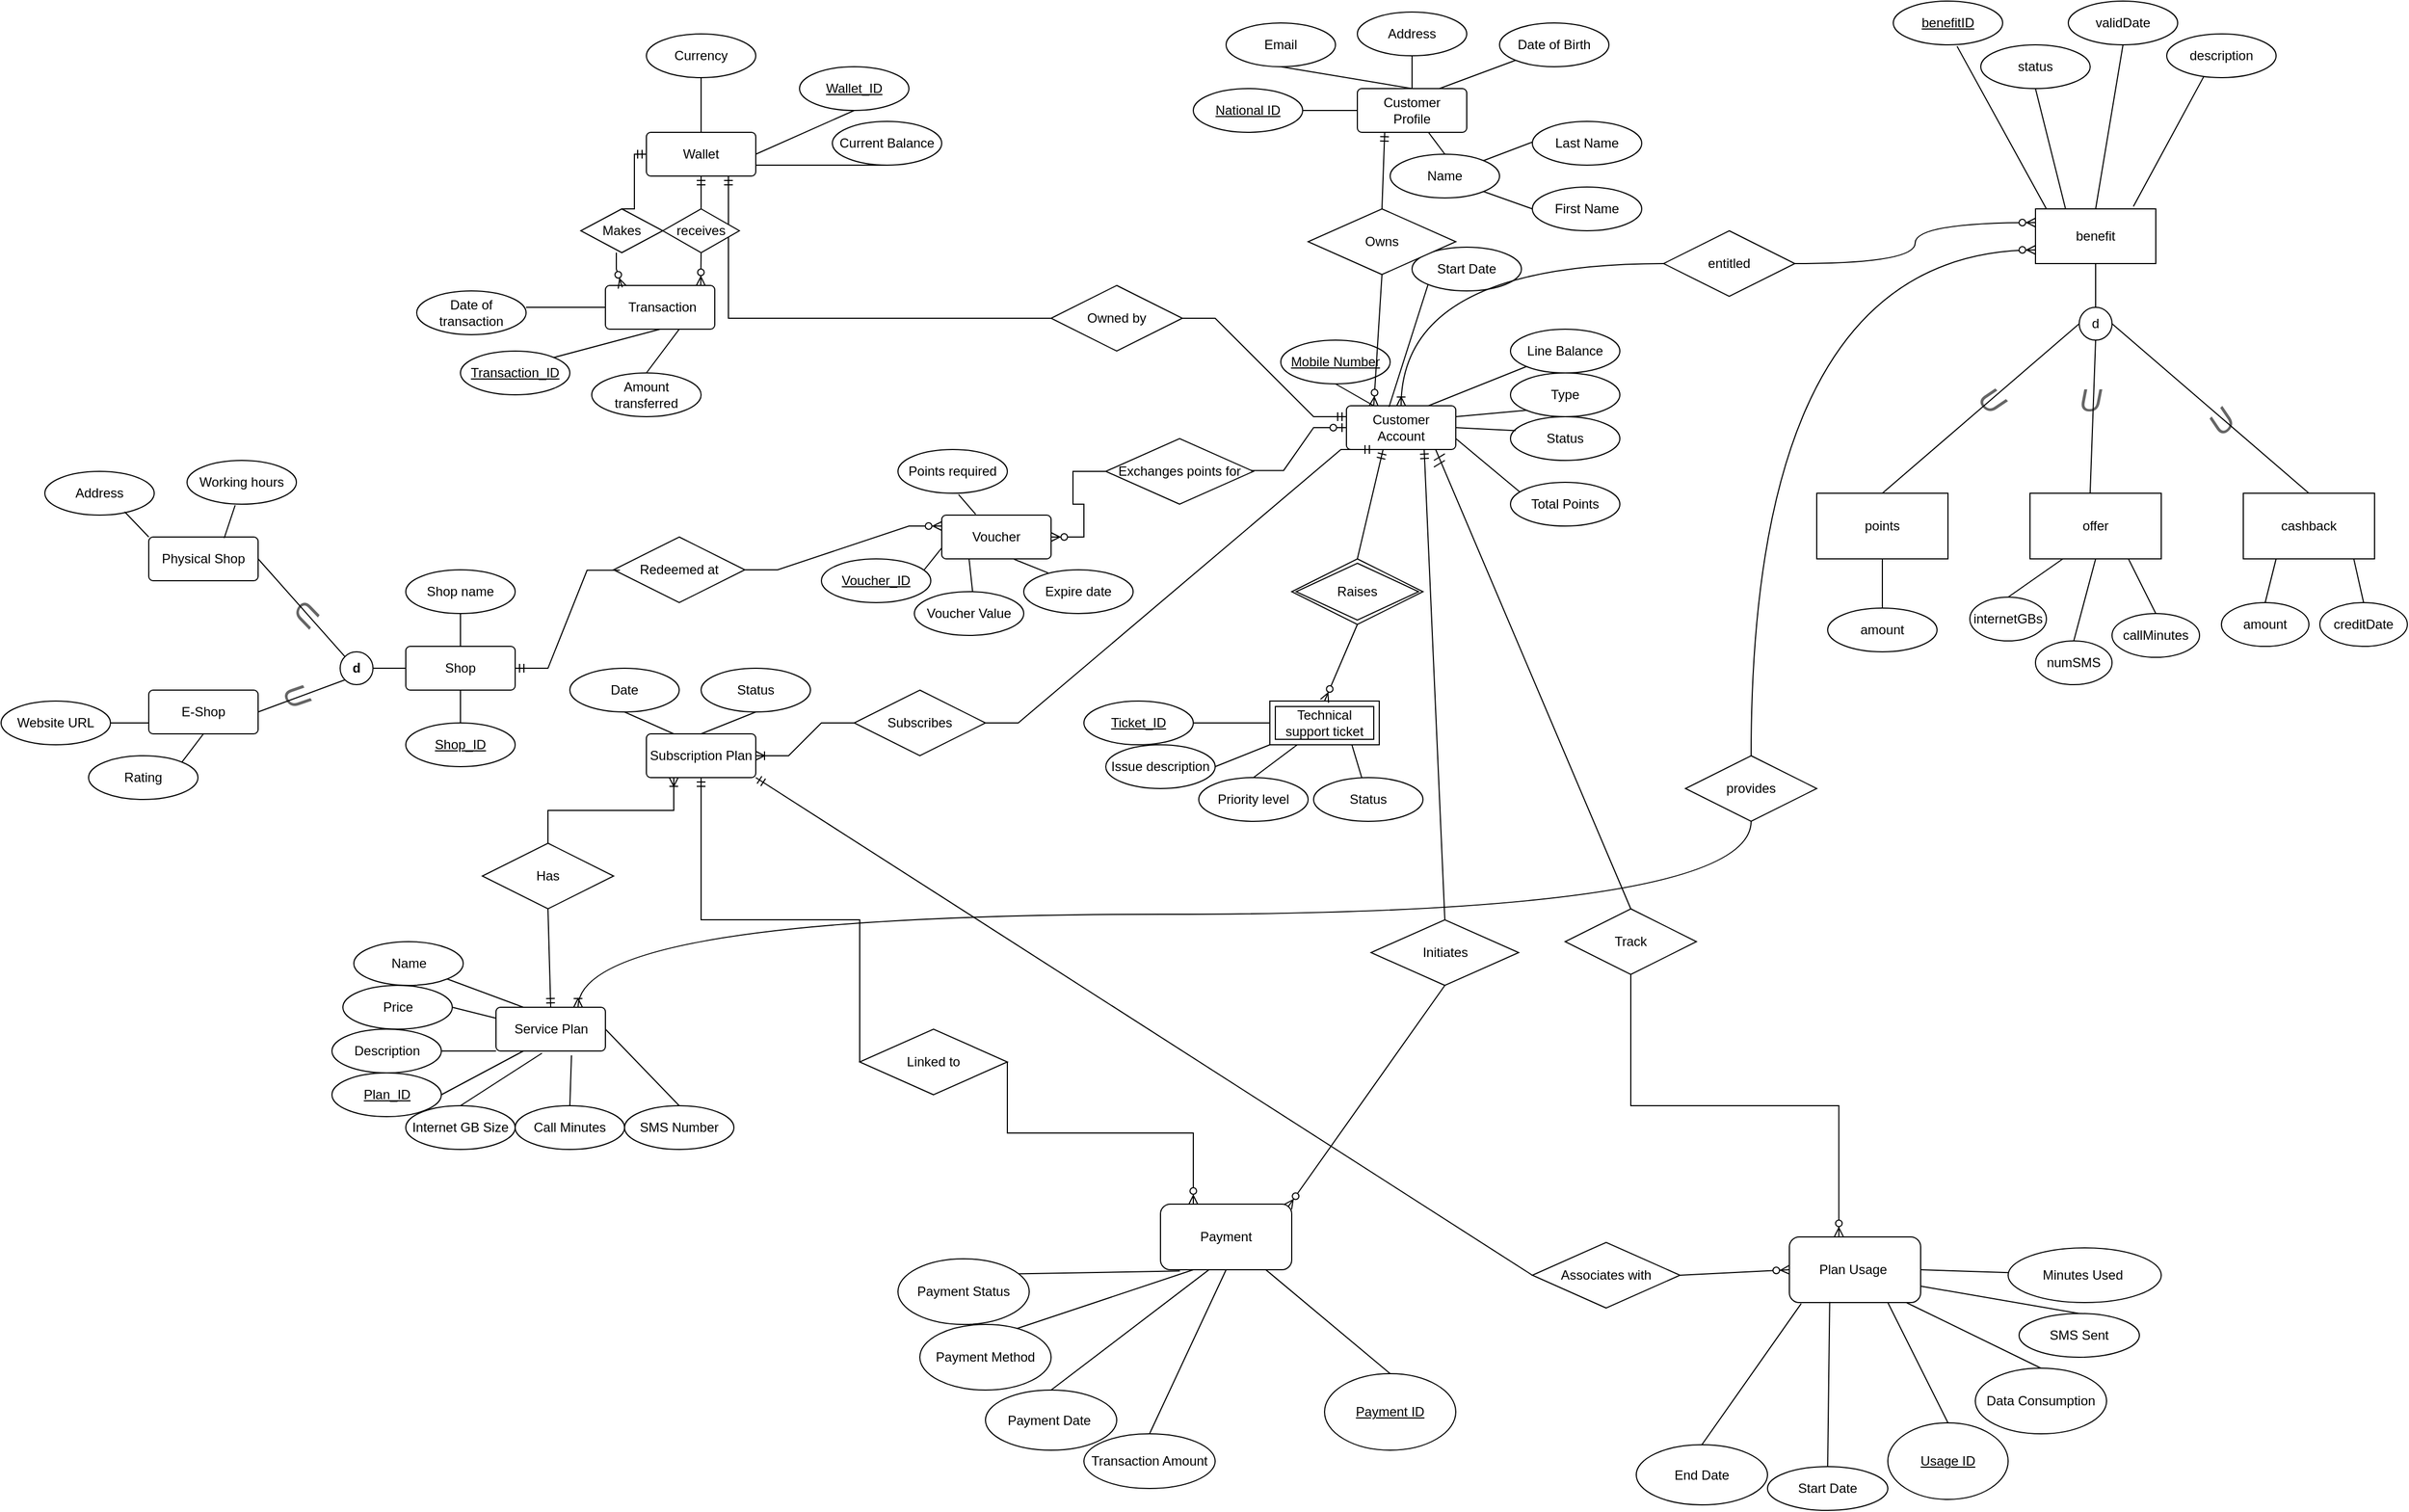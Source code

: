<mxfile version="24.7.17">
  <diagram id="R2lEEEUBdFMjLlhIrx00" name="Page-1">
    <mxGraphModel dx="2600" dy="1012" grid="1" gridSize="10" guides="1" tooltips="1" connect="1" arrows="1" fold="1" page="1" pageScale="1" pageWidth="850" pageHeight="1100" math="0" shadow="0" extFonts="Permanent Marker^https://fonts.googleapis.com/css?family=Permanent+Marker">
      <root>
        <mxCell id="0" />
        <mxCell id="1" parent="0" />
        <mxCell id="F2KtdEp4NuPGQQRKZKPt-2" value="" style="edgeStyle=orthogonalEdgeStyle;rounded=0;orthogonalLoop=1;jettySize=auto;html=1;strokeColor=none;endArrow=none;" parent="1" source="F2KtdEp4NuPGQQRKZKPt-3" target="F2KtdEp4NuPGQQRKZKPt-6" edge="1">
          <mxGeometry relative="1" as="geometry" />
        </mxCell>
        <mxCell id="F2KtdEp4NuPGQQRKZKPt-3" value="Wallet" style="rounded=1;arcSize=10;whiteSpace=wrap;html=1;align=center;" parent="1" vertex="1">
          <mxGeometry x="-20" y="170" width="100" height="40" as="geometry" />
        </mxCell>
        <mxCell id="F2KtdEp4NuPGQQRKZKPt-4" value="Currency" style="ellipse;whiteSpace=wrap;html=1;align=center;" parent="1" vertex="1">
          <mxGeometry x="-20" y="80" width="100" height="40" as="geometry" />
        </mxCell>
        <mxCell id="F2KtdEp4NuPGQQRKZKPt-5" value="Current Balance" style="ellipse;whiteSpace=wrap;html=1;align=center;" parent="1" vertex="1">
          <mxGeometry x="150" y="160" width="100" height="40" as="geometry" />
        </mxCell>
        <mxCell id="F2KtdEp4NuPGQQRKZKPt-6" value="Wallet_ID" style="ellipse;whiteSpace=wrap;html=1;align=center;fontStyle=4;" parent="1" vertex="1">
          <mxGeometry x="120" y="110" width="100" height="40" as="geometry" />
        </mxCell>
        <mxCell id="F2KtdEp4NuPGQQRKZKPt-7" value="" style="endArrow=none;html=1;rounded=0;exitX=0.5;exitY=0;exitDx=0;exitDy=0;entryX=0.5;entryY=1;entryDx=0;entryDy=0;" parent="1" source="F2KtdEp4NuPGQQRKZKPt-3" target="F2KtdEp4NuPGQQRKZKPt-4" edge="1">
          <mxGeometry relative="1" as="geometry">
            <mxPoint x="-70" y="59.5" as="sourcePoint" />
            <mxPoint x="90" y="59.5" as="targetPoint" />
          </mxGeometry>
        </mxCell>
        <mxCell id="MBuhAYIkGiriPWJrQsRO-3" value="" style="endArrow=none;html=1;rounded=0;entryX=0.5;entryY=1;entryDx=0;entryDy=0;exitX=1;exitY=0.5;exitDx=0;exitDy=0;exitPerimeter=0;" parent="1" source="F2KtdEp4NuPGQQRKZKPt-3" target="F2KtdEp4NuPGQQRKZKPt-6" edge="1">
          <mxGeometry relative="1" as="geometry">
            <mxPoint x="90" y="190" as="sourcePoint" />
            <mxPoint x="230" y="190" as="targetPoint" />
          </mxGeometry>
        </mxCell>
        <mxCell id="nOJYXH8r22cCcYCmpwuw-3" value="Customer Account" style="rounded=1;arcSize=10;whiteSpace=wrap;html=1;align=center;" parent="1" vertex="1">
          <mxGeometry x="620" y="420" width="100" height="40" as="geometry" />
        </mxCell>
        <object label="&lt;u&gt;National ID&lt;/u&gt;" id="YVMlVOvHzLtNW060m_QN-1">
          <mxCell style="ellipse;whiteSpace=wrap;html=1;align=center;" parent="1" vertex="1">
            <mxGeometry x="480" y="130" width="100" height="40" as="geometry" />
          </mxCell>
        </object>
        <mxCell id="nOJYXH8r22cCcYCmpwuw-6" value="Owned by" style="shape=rhombus;perimeter=rhombusPerimeter;whiteSpace=wrap;html=1;align=center;" parent="1" vertex="1">
          <mxGeometry x="350" y="310" width="120" height="60" as="geometry" />
        </mxCell>
        <mxCell id="YVMlVOvHzLtNW060m_QN-2" value="Name" style="ellipse;whiteSpace=wrap;html=1;align=center;" parent="1" vertex="1">
          <mxGeometry x="660" y="190" width="100" height="40" as="geometry" />
        </mxCell>
        <mxCell id="nOJYXH8r22cCcYCmpwuw-7" value="" style="edgeStyle=entityRelationEdgeStyle;fontSize=12;html=1;endArrow=ERmandOne;rounded=0;entryX=0;entryY=0.25;entryDx=0;entryDy=0;exitX=1;exitY=0.5;exitDx=0;exitDy=0;" parent="1" source="nOJYXH8r22cCcYCmpwuw-6" target="nOJYXH8r22cCcYCmpwuw-3" edge="1">
          <mxGeometry width="100" height="100" relative="1" as="geometry">
            <mxPoint x="380" y="330" as="sourcePoint" />
            <mxPoint x="480" y="230" as="targetPoint" />
          </mxGeometry>
        </mxCell>
        <mxCell id="nOJYXH8r22cCcYCmpwuw-9" value="&amp;nbsp;Transaction" style="rounded=1;arcSize=10;whiteSpace=wrap;html=1;align=center;" parent="1" vertex="1">
          <mxGeometry x="-57.5" y="310" width="100" height="40" as="geometry" />
        </mxCell>
        <mxCell id="YVMlVOvHzLtNW060m_QN-7" value="" style="endArrow=none;html=1;rounded=0;entryX=0.5;entryY=0;entryDx=0;entryDy=0;exitX=0.5;exitY=1;exitDx=0;exitDy=0;" parent="1" source="YVMlVOvHzLtNW060m_QN-10" target="nOJYXH8r22cCcYCmpwuw-1" edge="1">
          <mxGeometry relative="1" as="geometry">
            <mxPoint x="610" y="100" as="sourcePoint" />
            <mxPoint x="790" y="99.5" as="targetPoint" />
          </mxGeometry>
        </mxCell>
        <mxCell id="nOJYXH8r22cCcYCmpwuw-10" value="" style="edgeStyle=orthogonalEdgeStyle;fontSize=12;html=1;endArrow=ERmandOne;rounded=0;entryX=0.75;entryY=1;entryDx=0;entryDy=0;exitX=0;exitY=0.5;exitDx=0;exitDy=0;" parent="1" source="nOJYXH8r22cCcYCmpwuw-6" target="F2KtdEp4NuPGQQRKZKPt-3" edge="1">
          <mxGeometry width="100" height="100" relative="1" as="geometry">
            <mxPoint x="380" y="330" as="sourcePoint" />
            <mxPoint x="480" y="230" as="targetPoint" />
          </mxGeometry>
        </mxCell>
        <mxCell id="YVMlVOvHzLtNW060m_QN-8" value="" style="endArrow=none;html=1;rounded=0;exitX=0;exitY=0.5;exitDx=0;exitDy=0;entryX=1;entryY=0.5;entryDx=0;entryDy=0;" parent="1" source="nOJYXH8r22cCcYCmpwuw-1" target="YVMlVOvHzLtNW060m_QN-1" edge="1">
          <mxGeometry relative="1" as="geometry">
            <mxPoint x="430" y="190" as="sourcePoint" />
            <mxPoint x="590" y="190" as="targetPoint" />
          </mxGeometry>
        </mxCell>
        <mxCell id="YVMlVOvHzLtNW060m_QN-10" value="Email" style="ellipse;whiteSpace=wrap;html=1;align=center;" parent="1" vertex="1">
          <mxGeometry x="510" y="70" width="100" height="40" as="geometry" />
        </mxCell>
        <mxCell id="nOJYXH8r22cCcYCmpwuw-13" value="Amount transferred" style="ellipse;whiteSpace=wrap;html=1;align=center;" parent="1" vertex="1">
          <mxGeometry x="-70" y="390" width="100" height="40" as="geometry" />
        </mxCell>
        <mxCell id="YVMlVOvHzLtNW060m_QN-14" value="" style="endArrow=none;html=1;rounded=0;entryX=0.5;entryY=0;entryDx=0;entryDy=0;exitX=1;exitY=0;exitDx=0;exitDy=0;" parent="1" source="YVMlVOvHzLtNW060m_QN-2" target="YVMlVOvHzLtNW060m_QN-17" edge="1">
          <mxGeometry relative="1" as="geometry">
            <mxPoint x="730" y="140" as="sourcePoint" />
            <mxPoint x="800" y="160" as="targetPoint" />
          </mxGeometry>
        </mxCell>
        <mxCell id="YVMlVOvHzLtNW060m_QN-15" value="" style="endArrow=none;html=1;rounded=0;entryX=0.5;entryY=0;entryDx=0;entryDy=0;" parent="1" source="nOJYXH8r22cCcYCmpwuw-1" target="YVMlVOvHzLtNW060m_QN-2" edge="1">
          <mxGeometry relative="1" as="geometry">
            <mxPoint x="680" y="169" as="sourcePoint" />
            <mxPoint x="840" y="169" as="targetPoint" />
          </mxGeometry>
        </mxCell>
        <mxCell id="nOJYXH8r22cCcYCmpwuw-15" value="Date of transaction" style="ellipse;whiteSpace=wrap;html=1;align=center;" parent="1" vertex="1">
          <mxGeometry x="-230" y="315" width="100" height="40" as="geometry" />
        </mxCell>
        <mxCell id="YVMlVOvHzLtNW060m_QN-17" value="Last Name" style="ellipse;whiteSpace=wrap;html=1;align=center;" parent="1" vertex="1">
          <mxGeometry x="790" y="160" width="100" height="40" as="geometry" />
        </mxCell>
        <mxCell id="YVMlVOvHzLtNW060m_QN-18" value="Address" style="ellipse;whiteSpace=wrap;html=1;align=center;" parent="1" vertex="1">
          <mxGeometry x="630" y="60" width="100" height="40" as="geometry" />
        </mxCell>
        <mxCell id="nOJYXH8r22cCcYCmpwuw-19" value="Technical support ticket" style="shape=ext;margin=3;double=1;whiteSpace=wrap;html=1;align=center;" parent="1" vertex="1">
          <mxGeometry x="550" y="690" width="100" height="40" as="geometry" />
        </mxCell>
        <mxCell id="YVMlVOvHzLtNW060m_QN-19" value="Date of Birth" style="ellipse;whiteSpace=wrap;html=1;align=center;" parent="1" vertex="1">
          <mxGeometry x="760" y="70" width="100" height="40" as="geometry" />
        </mxCell>
        <mxCell id="nOJYXH8r22cCcYCmpwuw-20" value="" style="fontSize=12;html=1;endArrow=ERmandOne;rounded=0;entryX=0.335;entryY=1.004;entryDx=0;entryDy=0;exitX=0.5;exitY=0;exitDx=0;exitDy=0;entryPerimeter=0;" parent="1" target="nOJYXH8r22cCcYCmpwuw-3" edge="1">
          <mxGeometry width="100" height="100" relative="1" as="geometry">
            <mxPoint x="630" y="560" as="sourcePoint" />
            <mxPoint x="590" y="530" as="targetPoint" />
          </mxGeometry>
        </mxCell>
        <mxCell id="YVMlVOvHzLtNW060m_QN-20" value="" style="endArrow=none;html=1;rounded=0;fontFamily=Helvetica;fontSize=12;fontColor=default;fontStyle=4;exitX=0.5;exitY=1;exitDx=0;exitDy=0;entryX=0.5;entryY=0;entryDx=0;entryDy=0;" parent="1" source="YVMlVOvHzLtNW060m_QN-18" target="nOJYXH8r22cCcYCmpwuw-1" edge="1">
          <mxGeometry relative="1" as="geometry">
            <mxPoint x="530" y="129" as="sourcePoint" />
            <mxPoint x="690" y="129" as="targetPoint" />
          </mxGeometry>
        </mxCell>
        <mxCell id="nOJYXH8r22cCcYCmpwuw-21" value="" style="fontSize=12;html=1;endArrow=ERzeroToMany;endFill=1;rounded=0;entryX=0.5;entryY=0;entryDx=0;entryDy=0;exitX=0.5;exitY=1;exitDx=0;exitDy=0;" parent="1" target="nOJYXH8r22cCcYCmpwuw-19" edge="1">
          <mxGeometry width="100" height="100" relative="1" as="geometry">
            <mxPoint x="630" y="620" as="sourcePoint" />
            <mxPoint x="480" y="370" as="targetPoint" />
          </mxGeometry>
        </mxCell>
        <mxCell id="YVMlVOvHzLtNW060m_QN-21" value="" style="endArrow=none;html=1;rounded=0;fontFamily=Helvetica;fontSize=12;fontColor=default;fontStyle=4;entryX=0;entryY=1;entryDx=0;entryDy=0;exitX=0.75;exitY=0;exitDx=0;exitDy=0;" parent="1" source="nOJYXH8r22cCcYCmpwuw-1" target="YVMlVOvHzLtNW060m_QN-19" edge="1">
          <mxGeometry relative="1" as="geometry">
            <mxPoint x="690" y="129" as="sourcePoint" />
            <mxPoint x="850" y="129" as="targetPoint" />
          </mxGeometry>
        </mxCell>
        <mxCell id="nOJYXH8r22cCcYCmpwuw-22" value="Ticket_ID" style="ellipse;whiteSpace=wrap;html=1;align=center;fontStyle=4;" parent="1" vertex="1">
          <mxGeometry x="380" y="690" width="100" height="40" as="geometry" />
        </mxCell>
        <mxCell id="YVMlVOvHzLtNW060m_QN-22" value="First Name" style="ellipse;whiteSpace=wrap;html=1;align=center;" parent="1" vertex="1">
          <mxGeometry x="790" y="220" width="100" height="40" as="geometry" />
        </mxCell>
        <mxCell id="nOJYXH8r22cCcYCmpwuw-23" value="Issue description" style="ellipse;whiteSpace=wrap;html=1;align=center;" parent="1" vertex="1">
          <mxGeometry x="400" y="730" width="100" height="40" as="geometry" />
        </mxCell>
        <mxCell id="YVMlVOvHzLtNW060m_QN-23" value="" style="endArrow=none;html=1;rounded=0;fontFamily=Helvetica;fontSize=12;fontColor=default;fontStyle=4;entryX=0;entryY=0.5;entryDx=0;entryDy=0;exitX=1;exitY=1;exitDx=0;exitDy=0;" parent="1" source="YVMlVOvHzLtNW060m_QN-2" target="YVMlVOvHzLtNW060m_QN-22" edge="1">
          <mxGeometry relative="1" as="geometry">
            <mxPoint x="750" y="230" as="sourcePoint" />
            <mxPoint x="750" y="240" as="targetPoint" />
          </mxGeometry>
        </mxCell>
        <mxCell id="YVMlVOvHzLtNW060m_QN-24" value="Total Points" style="ellipse;whiteSpace=wrap;html=1;align=center;" parent="1" vertex="1">
          <mxGeometry x="770" y="490" width="100" height="40" as="geometry" />
        </mxCell>
        <mxCell id="nOJYXH8r22cCcYCmpwuw-24" value="Status" style="ellipse;whiteSpace=wrap;html=1;align=center;" parent="1" vertex="1">
          <mxGeometry x="590" y="760" width="100" height="40" as="geometry" />
        </mxCell>
        <mxCell id="YVMlVOvHzLtNW060m_QN-25" value="Type" style="ellipse;whiteSpace=wrap;html=1;align=center;" parent="1" vertex="1">
          <mxGeometry x="770" y="390" width="100" height="40" as="geometry" />
        </mxCell>
        <mxCell id="nOJYXH8r22cCcYCmpwuw-25" value="Priority level" style="ellipse;whiteSpace=wrap;html=1;align=center;" parent="1" vertex="1">
          <mxGeometry x="485" y="760" width="100" height="40" as="geometry" />
        </mxCell>
        <mxCell id="YVMlVOvHzLtNW060m_QN-27" value="Line Balance" style="ellipse;whiteSpace=wrap;html=1;align=center;" parent="1" vertex="1">
          <mxGeometry x="770" y="350" width="100" height="40" as="geometry" />
        </mxCell>
        <mxCell id="nOJYXH8r22cCcYCmpwuw-26" value="" style="endArrow=none;html=1;rounded=0;exitX=1;exitY=0.5;exitDx=0;exitDy=0;" parent="1" source="nOJYXH8r22cCcYCmpwuw-22" edge="1">
          <mxGeometry relative="1" as="geometry">
            <mxPoint x="445.439" y="764.133" as="sourcePoint" />
            <mxPoint x="550" y="710" as="targetPoint" />
          </mxGeometry>
        </mxCell>
        <mxCell id="YVMlVOvHzLtNW060m_QN-28" value="Start Date" style="ellipse;whiteSpace=wrap;html=1;align=center;" parent="1" vertex="1">
          <mxGeometry x="680" y="275" width="100" height="40" as="geometry" />
        </mxCell>
        <mxCell id="nOJYXH8r22cCcYCmpwuw-27" value="" style="endArrow=none;html=1;rounded=0;exitX=0.75;exitY=1;exitDx=0;exitDy=0;" parent="1" source="nOJYXH8r22cCcYCmpwuw-19" target="nOJYXH8r22cCcYCmpwuw-24" edge="1">
          <mxGeometry relative="1" as="geometry">
            <mxPoint x="660" y="709.33" as="sourcePoint" />
            <mxPoint x="690" y="709" as="targetPoint" />
          </mxGeometry>
        </mxCell>
        <mxCell id="YVMlVOvHzLtNW060m_QN-29" value="Status" style="ellipse;whiteSpace=wrap;html=1;align=center;" parent="1" vertex="1">
          <mxGeometry x="770" y="430" width="100" height="40" as="geometry" />
        </mxCell>
        <mxCell id="nOJYXH8r22cCcYCmpwuw-28" value="" style="endArrow=none;html=1;rounded=0;entryX=0;entryY=1;entryDx=0;entryDy=0;exitX=1;exitY=0.5;exitDx=0;exitDy=0;" parent="1" source="nOJYXH8r22cCcYCmpwuw-23" target="nOJYXH8r22cCcYCmpwuw-19" edge="1">
          <mxGeometry relative="1" as="geometry">
            <mxPoint x="510" y="790" as="sourcePoint" />
            <mxPoint x="670" y="790" as="targetPoint" />
          </mxGeometry>
        </mxCell>
        <mxCell id="YVMlVOvHzLtNW060m_QN-30" value="Mobile Number" style="ellipse;whiteSpace=wrap;html=1;align=center;fontStyle=4;strokeColor=default;verticalAlign=middle;fontFamily=Helvetica;fontSize=12;fontColor=default;fillColor=default;" parent="1" vertex="1">
          <mxGeometry x="560" y="360" width="100" height="40" as="geometry" />
        </mxCell>
        <mxCell id="nOJYXH8r22cCcYCmpwuw-29" value="" style="endArrow=none;html=1;rounded=0;entryX=0.25;entryY=1;entryDx=0;entryDy=0;exitX=0.5;exitY=0;exitDx=0;exitDy=0;" parent="1" source="nOJYXH8r22cCcYCmpwuw-25" target="nOJYXH8r22cCcYCmpwuw-19" edge="1">
          <mxGeometry relative="1" as="geometry">
            <mxPoint x="520" y="800" as="sourcePoint" />
            <mxPoint x="560" y="740" as="targetPoint" />
          </mxGeometry>
        </mxCell>
        <mxCell id="YVMlVOvHzLtNW060m_QN-31" value="" style="endArrow=none;html=1;rounded=0;fontFamily=Helvetica;fontSize=12;fontColor=default;fontStyle=4;exitX=0.5;exitY=1;exitDx=0;exitDy=0;entryX=0.25;entryY=0;entryDx=0;entryDy=0;" parent="1" source="YVMlVOvHzLtNW060m_QN-30" target="nOJYXH8r22cCcYCmpwuw-3" edge="1">
          <mxGeometry relative="1" as="geometry">
            <mxPoint x="470" y="419" as="sourcePoint" />
            <mxPoint x="630" y="419" as="targetPoint" />
          </mxGeometry>
        </mxCell>
        <mxCell id="nOJYXH8r22cCcYCmpwuw-31" value="" style="endArrow=none;html=1;rounded=0;entryX=0.5;entryY=0;entryDx=0;entryDy=0;exitX=0.638;exitY=1;exitDx=0;exitDy=0;exitPerimeter=0;" parent="1" source="nOJYXH8r22cCcYCmpwuw-9" target="nOJYXH8r22cCcYCmpwuw-13" edge="1">
          <mxGeometry relative="1" as="geometry">
            <mxPoint x="-327.5" y="324.33" as="sourcePoint" />
            <mxPoint x="-287.5" y="325" as="targetPoint" />
            <Array as="points">
              <mxPoint x="10" y="350" />
            </Array>
          </mxGeometry>
        </mxCell>
        <mxCell id="YVMlVOvHzLtNW060m_QN-32" value="" style="endArrow=none;html=1;rounded=0;fontFamily=Helvetica;fontSize=12;fontColor=default;fontStyle=4;entryX=0;entryY=1;entryDx=0;entryDy=0;exitX=0.75;exitY=0;exitDx=0;exitDy=0;" parent="1" source="nOJYXH8r22cCcYCmpwuw-3" target="YVMlVOvHzLtNW060m_QN-27" edge="1">
          <mxGeometry relative="1" as="geometry">
            <mxPoint x="660" y="419" as="sourcePoint" />
            <mxPoint x="820" y="419" as="targetPoint" />
          </mxGeometry>
        </mxCell>
        <mxCell id="nOJYXH8r22cCcYCmpwuw-32" value="" style="endArrow=none;html=1;rounded=0;entryX=1;entryY=0.75;entryDx=0;entryDy=0;exitX=0.5;exitY=1;exitDx=0;exitDy=0;" parent="1" source="F2KtdEp4NuPGQQRKZKPt-5" target="F2KtdEp4NuPGQQRKZKPt-3" edge="1">
          <mxGeometry relative="1" as="geometry">
            <mxPoint x="210" y="240" as="sourcePoint" />
            <mxPoint x="370" y="240" as="targetPoint" />
          </mxGeometry>
        </mxCell>
        <mxCell id="YVMlVOvHzLtNW060m_QN-33" value="" style="endArrow=none;html=1;rounded=0;fontFamily=Helvetica;fontSize=12;fontColor=default;fontStyle=4;exitX=1;exitY=0.25;exitDx=0;exitDy=0;entryX=0;entryY=1;entryDx=0;entryDy=0;" parent="1" source="nOJYXH8r22cCcYCmpwuw-3" target="YVMlVOvHzLtNW060m_QN-25" edge="1">
          <mxGeometry relative="1" as="geometry">
            <mxPoint x="570" y="440" as="sourcePoint" />
            <mxPoint x="730" y="440" as="targetPoint" />
          </mxGeometry>
        </mxCell>
        <mxCell id="YVMlVOvHzLtNW060m_QN-34" value="" style="endArrow=none;html=1;rounded=0;fontFamily=Helvetica;fontSize=12;fontColor=default;fontStyle=4;exitX=0.39;exitY=0.025;exitDx=0;exitDy=0;entryX=0;entryY=1;entryDx=0;entryDy=0;exitPerimeter=0;" parent="1" source="nOJYXH8r22cCcYCmpwuw-3" target="YVMlVOvHzLtNW060m_QN-28" edge="1">
          <mxGeometry relative="1" as="geometry">
            <mxPoint x="560" y="499.5" as="sourcePoint" />
            <mxPoint x="720" y="499.5" as="targetPoint" />
          </mxGeometry>
        </mxCell>
        <mxCell id="YVMlVOvHzLtNW060m_QN-35" value="" style="endArrow=none;html=1;rounded=0;fontFamily=Helvetica;fontSize=12;fontColor=default;fontStyle=4;exitX=1;exitY=0.5;exitDx=0;exitDy=0;entryX=0.048;entryY=0.32;entryDx=0;entryDy=0;entryPerimeter=0;" parent="1" source="nOJYXH8r22cCcYCmpwuw-3" target="YVMlVOvHzLtNW060m_QN-29" edge="1">
          <mxGeometry relative="1" as="geometry">
            <mxPoint x="500" y="510" as="sourcePoint" />
            <mxPoint x="660" y="510" as="targetPoint" />
          </mxGeometry>
        </mxCell>
        <mxCell id="YVMlVOvHzLtNW060m_QN-36" value="" style="endArrow=none;html=1;rounded=0;fontFamily=Helvetica;fontSize=12;fontColor=default;fontStyle=4;entryX=1;entryY=0.75;entryDx=0;entryDy=0;exitX=0.083;exitY=0.216;exitDx=0;exitDy=0;entryPerimeter=0;exitPerimeter=0;" parent="1" source="YVMlVOvHzLtNW060m_QN-24" target="nOJYXH8r22cCcYCmpwuw-3" edge="1">
          <mxGeometry relative="1" as="geometry">
            <mxPoint x="823.8" y="519.96" as="sourcePoint" />
            <mxPoint x="670.0" y="460.0" as="targetPoint" />
          </mxGeometry>
        </mxCell>
        <mxCell id="YVMlVOvHzLtNW060m_QN-37" value="Exchanges points for" style="shape=rhombus;perimeter=rhombusPerimeter;whiteSpace=wrap;html=1;align=center;rotation=0;direction=west;" parent="1" vertex="1">
          <mxGeometry x="400" y="450" width="135" height="60" as="geometry" />
        </mxCell>
        <mxCell id="YVMlVOvHzLtNW060m_QN-46" value="Voucher" style="rounded=1;arcSize=10;whiteSpace=wrap;html=1;align=center;" parent="1" vertex="1">
          <mxGeometry x="250" y="520" width="100" height="40" as="geometry" />
        </mxCell>
        <mxCell id="lE3XEgPGlZlf8RJ6UCjR-2" value="Makes" style="shape=rhombus;perimeter=rhombusPerimeter;whiteSpace=wrap;html=1;align=center;" parent="1" vertex="1">
          <mxGeometry x="-80" y="240" width="75" height="40" as="geometry" />
        </mxCell>
        <mxCell id="YVMlVOvHzLtNW060m_QN-48" value="Service Plan" style="rounded=1;arcSize=10;whiteSpace=wrap;html=1;align=center;" parent="1" vertex="1">
          <mxGeometry x="-157.5" y="970" width="100" height="40" as="geometry" />
        </mxCell>
        <mxCell id="YVMlVOvHzLtNW060m_QN-63" value="SMS Number" style="ellipse;whiteSpace=wrap;html=1;align=center;" parent="1" vertex="1">
          <mxGeometry x="-40" y="1060" width="100" height="40" as="geometry" />
        </mxCell>
        <mxCell id="YVMlVOvHzLtNW060m_QN-64" value="Call Minutes" style="ellipse;whiteSpace=wrap;html=1;align=center;" parent="1" vertex="1">
          <mxGeometry x="-140" y="1060" width="100" height="40" as="geometry" />
        </mxCell>
        <mxCell id="YVMlVOvHzLtNW060m_QN-65" value="Internet GB Size" style="ellipse;whiteSpace=wrap;html=1;align=center;" parent="1" vertex="1">
          <mxGeometry x="-240" y="1060" width="100" height="40" as="geometry" />
        </mxCell>
        <mxCell id="YVMlVOvHzLtNW060m_QN-66" value="Price" style="ellipse;whiteSpace=wrap;html=1;align=center;" parent="1" vertex="1">
          <mxGeometry x="-297.5" y="950" width="100" height="40" as="geometry" />
        </mxCell>
        <mxCell id="YVMlVOvHzLtNW060m_QN-67" value="Description" style="ellipse;whiteSpace=wrap;html=1;align=center;" parent="1" vertex="1">
          <mxGeometry x="-307.5" y="990" width="100" height="40" as="geometry" />
        </mxCell>
        <mxCell id="YVMlVOvHzLtNW060m_QN-68" value="Name" style="ellipse;whiteSpace=wrap;html=1;align=center;" parent="1" vertex="1">
          <mxGeometry x="-287.5" y="910" width="100" height="40" as="geometry" />
        </mxCell>
        <mxCell id="YVMlVOvHzLtNW060m_QN-69" value="" style="endArrow=none;html=1;rounded=0;fontFamily=Helvetica;fontSize=12;fontColor=default;fontStyle=4;entryX=0.5;entryY=0;entryDx=0;entryDy=0;exitX=1;exitY=0.5;exitDx=0;exitDy=0;" parent="1" source="YVMlVOvHzLtNW060m_QN-48" target="YVMlVOvHzLtNW060m_QN-63" edge="1">
          <mxGeometry relative="1" as="geometry">
            <mxPoint x="-57.5" y="980" as="sourcePoint" />
            <mxPoint x="102.5" y="980" as="targetPoint" />
          </mxGeometry>
        </mxCell>
        <mxCell id="YVMlVOvHzLtNW060m_QN-70" value="" style="endArrow=none;html=1;rounded=0;fontFamily=Helvetica;fontSize=12;fontColor=default;fontStyle=4;entryX=0.5;entryY=0;entryDx=0;entryDy=0;exitX=0.69;exitY=1.1;exitDx=0;exitDy=0;exitPerimeter=0;" parent="1" source="YVMlVOvHzLtNW060m_QN-48" target="YVMlVOvHzLtNW060m_QN-64" edge="1">
          <mxGeometry relative="1" as="geometry">
            <mxPoint x="-107.5" y="1020" as="sourcePoint" />
            <mxPoint x="-47.5" y="1020" as="targetPoint" />
          </mxGeometry>
        </mxCell>
        <mxCell id="YVMlVOvHzLtNW060m_QN-72" value="" style="endArrow=none;html=1;rounded=0;fontFamily=Helvetica;fontSize=12;fontColor=default;fontStyle=4;entryX=0.5;entryY=0;entryDx=0;entryDy=0;exitX=0.42;exitY=1.05;exitDx=0;exitDy=0;exitPerimeter=0;" parent="1" source="YVMlVOvHzLtNW060m_QN-48" target="YVMlVOvHzLtNW060m_QN-65" edge="1">
          <mxGeometry relative="1" as="geometry">
            <mxPoint x="-117.5" y="1020" as="sourcePoint" />
            <mxPoint x="-57.5" y="1020" as="targetPoint" />
          </mxGeometry>
        </mxCell>
        <mxCell id="YVMlVOvHzLtNW060m_QN-74" value="" style="endArrow=none;html=1;rounded=0;fontFamily=Helvetica;fontSize=12;fontColor=default;fontStyle=4;entryX=0.25;entryY=0;entryDx=0;entryDy=0;exitX=1;exitY=1;exitDx=0;exitDy=0;" parent="1" source="YVMlVOvHzLtNW060m_QN-68" target="YVMlVOvHzLtNW060m_QN-48" edge="1">
          <mxGeometry relative="1" as="geometry">
            <mxPoint x="-267.5" y="949.5" as="sourcePoint" />
            <mxPoint x="-107.5" y="949.5" as="targetPoint" />
          </mxGeometry>
        </mxCell>
        <mxCell id="YVMlVOvHzLtNW060m_QN-75" value="" style="endArrow=none;html=1;rounded=0;fontFamily=Helvetica;fontSize=12;fontColor=default;fontStyle=4;entryX=0;entryY=1;entryDx=0;entryDy=0;exitX=1;exitY=0.5;exitDx=0;exitDy=0;" parent="1" source="YVMlVOvHzLtNW060m_QN-67" target="YVMlVOvHzLtNW060m_QN-48" edge="1">
          <mxGeometry relative="1" as="geometry">
            <mxPoint x="-292.5" y="1004.75" as="sourcePoint" />
            <mxPoint x="-157.5" y="1015.25" as="targetPoint" />
          </mxGeometry>
        </mxCell>
        <mxCell id="YVMlVOvHzLtNW060m_QN-76" value="" style="endArrow=none;html=1;rounded=0;fontFamily=Helvetica;fontSize=12;fontColor=default;fontStyle=4;entryX=0;entryY=0.25;entryDx=0;entryDy=0;exitX=1;exitY=0.5;exitDx=0;exitDy=0;" parent="1" source="YVMlVOvHzLtNW060m_QN-66" target="YVMlVOvHzLtNW060m_QN-48" edge="1">
          <mxGeometry relative="1" as="geometry">
            <mxPoint x="-295" y="969.5" as="sourcePoint" />
            <mxPoint x="-160" y="980" as="targetPoint" />
          </mxGeometry>
        </mxCell>
        <mxCell id="YVMlVOvHzLtNW060m_QN-77" value="Plan_ID" style="ellipse;whiteSpace=wrap;html=1;align=center;fontStyle=4;strokeColor=default;verticalAlign=middle;fontFamily=Helvetica;fontSize=12;fontColor=default;fillColor=default;" parent="1" vertex="1">
          <mxGeometry x="-307.5" y="1030" width="100" height="40" as="geometry" />
        </mxCell>
        <mxCell id="YVMlVOvHzLtNW060m_QN-79" value="Subscribes" style="shape=rhombus;perimeter=rhombusPerimeter;whiteSpace=wrap;html=1;align=center;rotation=0;" parent="1" vertex="1">
          <mxGeometry x="170" y="680" width="120" height="60" as="geometry" />
        </mxCell>
        <mxCell id="YVMlVOvHzLtNW060m_QN-80" value="Status" style="ellipse;whiteSpace=wrap;html=1;align=center;" parent="1" vertex="1">
          <mxGeometry x="30" y="660" width="100" height="40" as="geometry" />
        </mxCell>
        <mxCell id="YVMlVOvHzLtNW060m_QN-81" value="Date" style="ellipse;whiteSpace=wrap;html=1;align=center;" parent="1" vertex="1">
          <mxGeometry x="-90" y="660" width="100" height="40" as="geometry" />
        </mxCell>
        <mxCell id="YVMlVOvHzLtNW060m_QN-82" value="" style="endArrow=none;html=1;rounded=0;fontFamily=Helvetica;fontSize=12;fontColor=default;fontStyle=4;entryX=0.25;entryY=0;entryDx=0;entryDy=0;exitX=0.5;exitY=1;exitDx=0;exitDy=0;" parent="1" source="YVMlVOvHzLtNW060m_QN-81" target="y26kRBOYcE8LaACGCFeC-1" edge="1">
          <mxGeometry relative="1" as="geometry">
            <mxPoint x="-250" y="820" as="sourcePoint" />
            <mxPoint x="-90" y="820" as="targetPoint" />
          </mxGeometry>
        </mxCell>
        <mxCell id="YVMlVOvHzLtNW060m_QN-83" value="" style="endArrow=none;html=1;rounded=0;fontFamily=Helvetica;fontSize=12;fontColor=default;fontStyle=4;entryX=0.5;entryY=0;entryDx=0;entryDy=0;exitX=0.5;exitY=1;exitDx=0;exitDy=0;" parent="1" source="YVMlVOvHzLtNW060m_QN-80" target="y26kRBOYcE8LaACGCFeC-1" edge="1">
          <mxGeometry relative="1" as="geometry">
            <mxPoint x="-110" y="800" as="sourcePoint" />
            <mxPoint x="-50" y="820" as="targetPoint" />
          </mxGeometry>
        </mxCell>
        <mxCell id="YVMlVOvHzLtNW060m_QN-93" value="" style="endArrow=none;html=1;rounded=0;entryX=0.5;entryY=0;entryDx=0;entryDy=0;" parent="1" target="nOJYXH8r22cCcYCmpwuw-1" edge="1">
          <mxGeometry relative="1" as="geometry">
            <mxPoint x="680" y="169" as="sourcePoint" />
            <mxPoint x="720" y="190" as="targetPoint" />
          </mxGeometry>
        </mxCell>
        <mxCell id="nOJYXH8r22cCcYCmpwuw-1" value="Customer&lt;div&gt;Prof&lt;span style=&quot;background-color: initial;&quot;&gt;ile&lt;/span&gt;&lt;/div&gt;" style="rounded=1;arcSize=10;whiteSpace=wrap;html=1;align=center;" parent="1" vertex="1">
          <mxGeometry x="630" y="130" width="100" height="40" as="geometry" />
        </mxCell>
        <mxCell id="1tl5mqjxRXm8i3WzVXRc-3" value="" style="endArrow=none;html=1;rounded=0;exitX=0;exitY=0.75;exitDx=0;exitDy=0;entryX=0.94;entryY=0.25;entryDx=0;entryDy=0;entryPerimeter=0;" parent="1" source="YVMlVOvHzLtNW060m_QN-46" target="1tl5mqjxRXm8i3WzVXRc-4" edge="1">
          <mxGeometry width="50" height="50" relative="1" as="geometry">
            <mxPoint x="370" y="570" as="sourcePoint" />
            <mxPoint x="310" y="590" as="targetPoint" />
          </mxGeometry>
        </mxCell>
        <mxCell id="1tl5mqjxRXm8i3WzVXRc-4" value="Voucher_ID" style="ellipse;whiteSpace=wrap;html=1;align=center;fontStyle=4;" parent="1" vertex="1">
          <mxGeometry x="140" y="560" width="100" height="40" as="geometry" />
        </mxCell>
        <mxCell id="1tl5mqjxRXm8i3WzVXRc-14" value="" style="edgeStyle=entityRelationEdgeStyle;fontSize=12;html=1;endArrow=ERzeroToMany;endFill=1;rounded=0;entryX=1;entryY=0.5;entryDx=0;entryDy=0;" parent="1" source="YVMlVOvHzLtNW060m_QN-37" target="YVMlVOvHzLtNW060m_QN-46" edge="1">
          <mxGeometry width="100" height="100" relative="1" as="geometry">
            <mxPoint x="500" y="485" as="sourcePoint" />
            <mxPoint x="400" y="515" as="targetPoint" />
          </mxGeometry>
        </mxCell>
        <mxCell id="1tl5mqjxRXm8i3WzVXRc-15" value="" style="edgeStyle=entityRelationEdgeStyle;fontSize=12;html=1;endArrow=ERzeroToOne;endFill=1;rounded=0;exitX=0.018;exitY=0.513;exitDx=0;exitDy=0;exitPerimeter=0;entryX=0;entryY=0.5;entryDx=0;entryDy=0;" parent="1" source="YVMlVOvHzLtNW060m_QN-37" target="nOJYXH8r22cCcYCmpwuw-3" edge="1">
          <mxGeometry width="100" height="100" relative="1" as="geometry">
            <mxPoint x="510" y="540" as="sourcePoint" />
            <mxPoint x="610" y="440" as="targetPoint" />
          </mxGeometry>
        </mxCell>
        <mxCell id="1tl5mqjxRXm8i3WzVXRc-16" value="Voucher Value" style="ellipse;whiteSpace=wrap;html=1;align=center;" parent="1" vertex="1">
          <mxGeometry x="225" y="590" width="100" height="40" as="geometry" />
        </mxCell>
        <mxCell id="1tl5mqjxRXm8i3WzVXRc-17" value="" style="endArrow=none;html=1;rounded=0;exitX=0.532;exitY=-0.008;exitDx=0;exitDy=0;exitPerimeter=0;entryX=0.25;entryY=1;entryDx=0;entryDy=0;" parent="1" source="1tl5mqjxRXm8i3WzVXRc-16" target="YVMlVOvHzLtNW060m_QN-46" edge="1">
          <mxGeometry width="50" height="50" relative="1" as="geometry">
            <mxPoint x="360" y="620" as="sourcePoint" />
            <mxPoint x="410" y="570" as="targetPoint" />
          </mxGeometry>
        </mxCell>
        <mxCell id="1tl5mqjxRXm8i3WzVXRc-18" value="Expire date" style="ellipse;whiteSpace=wrap;html=1;align=center;" parent="1" vertex="1">
          <mxGeometry x="325" y="570" width="100" height="40" as="geometry" />
        </mxCell>
        <mxCell id="1tl5mqjxRXm8i3WzVXRc-19" value="Points required" style="ellipse;whiteSpace=wrap;html=1;align=center;" parent="1" vertex="1">
          <mxGeometry x="210" y="460" width="100" height="40" as="geometry" />
        </mxCell>
        <mxCell id="1tl5mqjxRXm8i3WzVXRc-20" value="" style="endArrow=none;html=1;rounded=0;exitX=0.554;exitY=1.03;exitDx=0;exitDy=0;exitPerimeter=0;entryX=0.31;entryY=-0.02;entryDx=0;entryDy=0;entryPerimeter=0;" parent="1" source="1tl5mqjxRXm8i3WzVXRc-19" target="YVMlVOvHzLtNW060m_QN-46" edge="1">
          <mxGeometry width="50" height="50" relative="1" as="geometry">
            <mxPoint x="370" y="640" as="sourcePoint" />
            <mxPoint x="420" y="590" as="targetPoint" />
          </mxGeometry>
        </mxCell>
        <mxCell id="1tl5mqjxRXm8i3WzVXRc-21" value="" style="endArrow=none;html=1;rounded=0;exitX=0.662;exitY=1.01;exitDx=0;exitDy=0;exitPerimeter=0;entryX=0.222;entryY=0.07;entryDx=0;entryDy=0;entryPerimeter=0;" parent="1" source="YVMlVOvHzLtNW060m_QN-46" target="1tl5mqjxRXm8i3WzVXRc-18" edge="1">
          <mxGeometry width="50" height="50" relative="1" as="geometry">
            <mxPoint x="370" y="640" as="sourcePoint" />
            <mxPoint x="420" y="590" as="targetPoint" />
          </mxGeometry>
        </mxCell>
        <mxCell id="1tl5mqjxRXm8i3WzVXRc-25" value="Shop" style="rounded=1;arcSize=10;whiteSpace=wrap;html=1;align=center;" parent="1" vertex="1">
          <mxGeometry x="-240" y="640" width="100" height="40" as="geometry" />
        </mxCell>
        <mxCell id="1tl5mqjxRXm8i3WzVXRc-26" value="Redeemed at" style="shape=rhombus;perimeter=rhombusPerimeter;whiteSpace=wrap;html=1;align=center;" parent="1" vertex="1">
          <mxGeometry x="-50" y="540" width="120" height="60" as="geometry" />
        </mxCell>
        <mxCell id="1tl5mqjxRXm8i3WzVXRc-28" value="" style="edgeStyle=entityRelationEdgeStyle;fontSize=12;html=1;endArrow=ERmandOne;rounded=0;exitX=0.048;exitY=0.507;exitDx=0;exitDy=0;entryX=1;entryY=0.5;entryDx=0;entryDy=0;exitPerimeter=0;" parent="1" source="1tl5mqjxRXm8i3WzVXRc-26" target="1tl5mqjxRXm8i3WzVXRc-25" edge="1">
          <mxGeometry width="100" height="100" relative="1" as="geometry">
            <mxPoint x="-160.0" y="640" as="sourcePoint" />
            <mxPoint x="40" y="610" as="targetPoint" />
            <Array as="points">
              <mxPoint x="-60" y="598.68" />
              <mxPoint x="-100" y="590" />
              <mxPoint x="-100" y="560" />
            </Array>
          </mxGeometry>
        </mxCell>
        <mxCell id="1tl5mqjxRXm8i3WzVXRc-29" value="" style="edgeStyle=entityRelationEdgeStyle;fontSize=12;html=1;endArrow=ERzeroToMany;endFill=1;rounded=0;entryX=0;entryY=0.25;entryDx=0;entryDy=0;exitX=1;exitY=0.5;exitDx=0;exitDy=0;" parent="1" source="1tl5mqjxRXm8i3WzVXRc-26" target="YVMlVOvHzLtNW060m_QN-46" edge="1">
          <mxGeometry width="100" height="100" relative="1" as="geometry">
            <mxPoint x="50" y="630" as="sourcePoint" />
            <mxPoint x="150" y="530" as="targetPoint" />
          </mxGeometry>
        </mxCell>
        <mxCell id="1tl5mqjxRXm8i3WzVXRc-30" value="Shop_ID" style="ellipse;whiteSpace=wrap;html=1;align=center;fontStyle=4;" parent="1" vertex="1">
          <mxGeometry x="-240" y="710" width="100" height="40" as="geometry" />
        </mxCell>
        <mxCell id="1tl5mqjxRXm8i3WzVXRc-31" value="Shop name" style="ellipse;whiteSpace=wrap;html=1;align=center;" parent="1" vertex="1">
          <mxGeometry x="-240" y="570" width="100" height="40" as="geometry" />
        </mxCell>
        <mxCell id="1tl5mqjxRXm8i3WzVXRc-32" value="" style="endArrow=none;html=1;rounded=0;exitX=0.5;exitY=0;exitDx=0;exitDy=0;entryX=0.5;entryY=1;entryDx=0;entryDy=0;" parent="1" source="1tl5mqjxRXm8i3WzVXRc-25" target="1tl5mqjxRXm8i3WzVXRc-31" edge="1">
          <mxGeometry width="50" height="50" relative="1" as="geometry">
            <mxPoint x="90" y="690" as="sourcePoint" />
            <mxPoint x="140" y="640" as="targetPoint" />
          </mxGeometry>
        </mxCell>
        <mxCell id="1tl5mqjxRXm8i3WzVXRc-33" value="" style="endArrow=none;html=1;rounded=0;exitX=0.5;exitY=0;exitDx=0;exitDy=0;entryX=0.5;entryY=1;entryDx=0;entryDy=0;" parent="1" source="1tl5mqjxRXm8i3WzVXRc-30" target="1tl5mqjxRXm8i3WzVXRc-25" edge="1">
          <mxGeometry width="50" height="50" relative="1" as="geometry">
            <mxPoint x="-150" y="650" as="sourcePoint" />
            <mxPoint x="-150" y="620" as="targetPoint" />
          </mxGeometry>
        </mxCell>
        <mxCell id="1tl5mqjxRXm8i3WzVXRc-34" value="" style="endArrow=none;html=1;rounded=0;entryX=0;entryY=0.5;entryDx=0;entryDy=0;" parent="1" source="1tl5mqjxRXm8i3WzVXRc-35" target="1tl5mqjxRXm8i3WzVXRc-25" edge="1">
          <mxGeometry width="50" height="50" relative="1" as="geometry">
            <mxPoint x="-290" y="660" as="sourcePoint" />
            <mxPoint x="-270" y="640" as="targetPoint" />
          </mxGeometry>
        </mxCell>
        <mxCell id="1tl5mqjxRXm8i3WzVXRc-36" value="" style="endArrow=none;html=1;rounded=0;entryX=0;entryY=0.5;entryDx=0;entryDy=0;" parent="1" target="1tl5mqjxRXm8i3WzVXRc-35" edge="1">
          <mxGeometry width="50" height="50" relative="1" as="geometry">
            <mxPoint x="-290" y="660" as="sourcePoint" />
            <mxPoint x="-210" y="660" as="targetPoint" />
          </mxGeometry>
        </mxCell>
        <mxCell id="1tl5mqjxRXm8i3WzVXRc-35" value="&lt;b&gt;d&lt;/b&gt;" style="ellipse;whiteSpace=wrap;html=1;aspect=fixed;" parent="1" vertex="1">
          <mxGeometry x="-300" y="645" width="30" height="30" as="geometry" />
        </mxCell>
        <mxCell id="1tl5mqjxRXm8i3WzVXRc-37" value="Physical Shop" style="rounded=1;arcSize=10;whiteSpace=wrap;html=1;align=center;" parent="1" vertex="1">
          <mxGeometry x="-475" y="540" width="100" height="40" as="geometry" />
        </mxCell>
        <mxCell id="1tl5mqjxRXm8i3WzVXRc-38" value="" style="endArrow=none;html=1;rounded=0;exitX=1;exitY=0.5;exitDx=0;exitDy=0;entryX=0;entryY=0;entryDx=0;entryDy=0;" parent="1" source="1tl5mqjxRXm8i3WzVXRc-37" target="1tl5mqjxRXm8i3WzVXRc-35" edge="1">
          <mxGeometry width="50" height="50" relative="1" as="geometry">
            <mxPoint x="-320" y="690" as="sourcePoint" />
            <mxPoint x="-270" y="640" as="targetPoint" />
          </mxGeometry>
        </mxCell>
        <mxCell id="1tl5mqjxRXm8i3WzVXRc-39" value="E-Shop" style="rounded=1;arcSize=10;whiteSpace=wrap;html=1;align=center;" parent="1" vertex="1">
          <mxGeometry x="-475" y="680" width="100" height="40" as="geometry" />
        </mxCell>
        <mxCell id="1tl5mqjxRXm8i3WzVXRc-40" value="" style="endArrow=none;html=1;rounded=0;exitX=1;exitY=0.5;exitDx=0;exitDy=0;entryX=0;entryY=1;entryDx=0;entryDy=0;" parent="1" source="1tl5mqjxRXm8i3WzVXRc-39" target="1tl5mqjxRXm8i3WzVXRc-35" edge="1">
          <mxGeometry width="50" height="50" relative="1" as="geometry">
            <mxPoint x="-320" y="690" as="sourcePoint" />
            <mxPoint x="-270" y="640" as="targetPoint" />
          </mxGeometry>
        </mxCell>
        <mxCell id="1tl5mqjxRXm8i3WzVXRc-41" value="&lt;i style=&quot;font-size: 29px;&quot;&gt;U&lt;/i&gt;" style="text;html=1;align=center;verticalAlign=middle;resizable=0;points=[];autosize=1;strokeColor=none;fillColor=none;rotation=125;fontSize=29;fontFamily=Helvetica;textOpacity=60;spacing=2;" parent="1" vertex="1">
          <mxGeometry x="-350" y="585" width="40" height="50" as="geometry" />
        </mxCell>
        <mxCell id="1tl5mqjxRXm8i3WzVXRc-45" value="&lt;i style=&quot;font-size: 29px;&quot;&gt;U&lt;/i&gt;" style="text;html=1;align=center;verticalAlign=middle;resizable=0;points=[];autosize=1;strokeColor=none;fillColor=none;rotation=60;fontSize=29;fontFamily=Helvetica;textOpacity=60;spacing=2;" parent="1" vertex="1">
          <mxGeometry x="-360" y="660" width="40" height="50" as="geometry" />
        </mxCell>
        <mxCell id="1tl5mqjxRXm8i3WzVXRc-47" value="Address" style="ellipse;whiteSpace=wrap;html=1;align=center;" parent="1" vertex="1">
          <mxGeometry x="-570" y="480" width="100" height="40" as="geometry" />
        </mxCell>
        <mxCell id="1tl5mqjxRXm8i3WzVXRc-48" value="Working hours" style="ellipse;whiteSpace=wrap;html=1;align=center;" parent="1" vertex="1">
          <mxGeometry x="-440" y="470" width="100" height="40" as="geometry" />
        </mxCell>
        <mxCell id="1tl5mqjxRXm8i3WzVXRc-49" value="Website URL" style="ellipse;whiteSpace=wrap;html=1;align=center;" parent="1" vertex="1">
          <mxGeometry x="-610" y="690" width="100" height="40" as="geometry" />
        </mxCell>
        <mxCell id="1tl5mqjxRXm8i3WzVXRc-50" value="Rating" style="ellipse;whiteSpace=wrap;html=1;align=center;" parent="1" vertex="1">
          <mxGeometry x="-530" y="740" width="100" height="40" as="geometry" />
        </mxCell>
        <mxCell id="1tl5mqjxRXm8i3WzVXRc-51" value="" style="endArrow=none;html=1;rounded=0;exitX=0;exitY=0;exitDx=0;exitDy=0;entryX=0.73;entryY=0.925;entryDx=0;entryDy=0;entryPerimeter=0;" parent="1" source="1tl5mqjxRXm8i3WzVXRc-37" target="1tl5mqjxRXm8i3WzVXRc-47" edge="1">
          <mxGeometry width="50" height="50" relative="1" as="geometry">
            <mxPoint x="-180" y="650" as="sourcePoint" />
            <mxPoint x="-130" y="600" as="targetPoint" />
          </mxGeometry>
        </mxCell>
        <mxCell id="1tl5mqjxRXm8i3WzVXRc-52" value="" style="endArrow=none;html=1;rounded=0;exitX=0.69;exitY=0.025;exitDx=0;exitDy=0;entryX=0.44;entryY=1.025;entryDx=0;entryDy=0;entryPerimeter=0;exitPerimeter=0;" parent="1" source="1tl5mqjxRXm8i3WzVXRc-37" target="1tl5mqjxRXm8i3WzVXRc-48" edge="1">
          <mxGeometry width="50" height="50" relative="1" as="geometry">
            <mxPoint x="-465" y="550" as="sourcePoint" />
            <mxPoint x="-487" y="527" as="targetPoint" />
          </mxGeometry>
        </mxCell>
        <mxCell id="1tl5mqjxRXm8i3WzVXRc-53" value="" style="endArrow=none;html=1;rounded=0;exitX=1;exitY=0.5;exitDx=0;exitDy=0;entryX=0;entryY=0.75;entryDx=0;entryDy=0;" parent="1" source="1tl5mqjxRXm8i3WzVXRc-49" target="1tl5mqjxRXm8i3WzVXRc-39" edge="1">
          <mxGeometry width="50" height="50" relative="1" as="geometry">
            <mxPoint x="-455" y="560" as="sourcePoint" />
            <mxPoint x="-477" y="537" as="targetPoint" />
          </mxGeometry>
        </mxCell>
        <mxCell id="1tl5mqjxRXm8i3WzVXRc-54" value="" style="endArrow=none;html=1;rounded=0;exitX=0.5;exitY=1;exitDx=0;exitDy=0;entryX=1;entryY=0;entryDx=0;entryDy=0;" parent="1" source="1tl5mqjxRXm8i3WzVXRc-39" target="1tl5mqjxRXm8i3WzVXRc-50" edge="1">
          <mxGeometry width="50" height="50" relative="1" as="geometry">
            <mxPoint x="-445" y="570" as="sourcePoint" />
            <mxPoint x="-467" y="547" as="targetPoint" />
          </mxGeometry>
        </mxCell>
        <mxCell id="q8fLoaQlOaHjxgoT106--1" value="benefit" style="rounded=0;whiteSpace=wrap;html=1;" parent="1" vertex="1">
          <mxGeometry x="1250" y="240" width="110" height="50" as="geometry" />
        </mxCell>
        <mxCell id="q8fLoaQlOaHjxgoT106--2" value="points" style="rounded=0;whiteSpace=wrap;html=1;" parent="1" vertex="1">
          <mxGeometry x="1050" y="500" width="120" height="60" as="geometry" />
        </mxCell>
        <mxCell id="q8fLoaQlOaHjxgoT106--3" value="offer" style="rounded=0;whiteSpace=wrap;html=1;" parent="1" vertex="1">
          <mxGeometry x="1245" y="500" width="120" height="60" as="geometry" />
        </mxCell>
        <mxCell id="q8fLoaQlOaHjxgoT106--4" value="cashback" style="rounded=0;whiteSpace=wrap;html=1;" parent="1" vertex="1">
          <mxGeometry x="1440" y="500" width="120" height="60" as="geometry" />
        </mxCell>
        <mxCell id="q8fLoaQlOaHjxgoT106--10" value="status" style="ellipse;whiteSpace=wrap;html=1;align=center;" parent="1" vertex="1">
          <mxGeometry x="1200" y="90" width="100" height="40" as="geometry" />
        </mxCell>
        <mxCell id="q8fLoaQlOaHjxgoT106--12" value="validDate" style="ellipse;whiteSpace=wrap;html=1;align=center;" parent="1" vertex="1">
          <mxGeometry x="1280" y="50" width="100" height="40" as="geometry" />
        </mxCell>
        <mxCell id="q8fLoaQlOaHjxgoT106--13" value="description" style="ellipse;whiteSpace=wrap;html=1;align=center;" parent="1" vertex="1">
          <mxGeometry x="1370" y="80" width="100" height="40" as="geometry" />
        </mxCell>
        <mxCell id="q8fLoaQlOaHjxgoT106--14" style="edgeStyle=orthogonalEdgeStyle;rounded=0;orthogonalLoop=1;jettySize=auto;html=1;exitX=0.5;exitY=1;exitDx=0;exitDy=0;" parent="1" edge="1">
          <mxGeometry relative="1" as="geometry">
            <mxPoint x="1090" y="110" as="sourcePoint" />
            <mxPoint x="1090" y="110" as="targetPoint" />
          </mxGeometry>
        </mxCell>
        <mxCell id="q8fLoaQlOaHjxgoT106--15" value="benefitID" style="ellipse;whiteSpace=wrap;html=1;align=center;fontStyle=4;" parent="1" vertex="1">
          <mxGeometry x="1120" y="50" width="100" height="40" as="geometry" />
        </mxCell>
        <mxCell id="q8fLoaQlOaHjxgoT106--16" value="" style="endArrow=none;html=1;rounded=0;entryX=0.091;entryY=0;entryDx=0;entryDy=0;exitX=0.583;exitY=1.033;exitDx=0;exitDy=0;exitPerimeter=0;entryPerimeter=0;" parent="1" source="q8fLoaQlOaHjxgoT106--15" target="q8fLoaQlOaHjxgoT106--1" edge="1">
          <mxGeometry relative="1" as="geometry">
            <mxPoint x="1070" y="200" as="sourcePoint" />
            <mxPoint x="1230" y="200" as="targetPoint" />
            <Array as="points">
              <mxPoint x="1260" y="240" />
            </Array>
          </mxGeometry>
        </mxCell>
        <mxCell id="q8fLoaQlOaHjxgoT106--17" value="" style="endArrow=none;html=1;rounded=0;entryX=0.814;entryY=-0.044;entryDx=0;entryDy=0;exitX=0.337;exitY=0.983;exitDx=0;exitDy=0;exitPerimeter=0;entryPerimeter=0;" parent="1" source="q8fLoaQlOaHjxgoT106--13" target="q8fLoaQlOaHjxgoT106--1" edge="1">
          <mxGeometry relative="1" as="geometry">
            <mxPoint x="1420" y="120.5" as="sourcePoint" />
            <mxPoint x="1562" y="239.5" as="targetPoint" />
          </mxGeometry>
        </mxCell>
        <mxCell id="q8fLoaQlOaHjxgoT106--18" value="" style="endArrow=none;html=1;rounded=0;entryX=0.5;entryY=0;entryDx=0;entryDy=0;exitX=0.5;exitY=1;exitDx=0;exitDy=0;" parent="1" source="q8fLoaQlOaHjxgoT106--12" target="q8fLoaQlOaHjxgoT106--1" edge="1">
          <mxGeometry relative="1" as="geometry">
            <mxPoint x="1288" y="90" as="sourcePoint" />
            <mxPoint x="1430" y="209" as="targetPoint" />
          </mxGeometry>
        </mxCell>
        <mxCell id="q8fLoaQlOaHjxgoT106--19" value="" style="endArrow=none;html=1;rounded=0;entryX=0.25;entryY=0;entryDx=0;entryDy=0;exitX=0.5;exitY=1;exitDx=0;exitDy=0;" parent="1" source="q8fLoaQlOaHjxgoT106--10" target="q8fLoaQlOaHjxgoT106--1" edge="1">
          <mxGeometry relative="1" as="geometry">
            <mxPoint x="1250" y="150" as="sourcePoint" />
            <mxPoint x="1362" y="210" as="targetPoint" />
          </mxGeometry>
        </mxCell>
        <mxCell id="q8fLoaQlOaHjxgoT106--20" value="d" style="ellipse;whiteSpace=wrap;html=1;aspect=fixed;" parent="1" vertex="1">
          <mxGeometry x="1290" y="330" width="30" height="30" as="geometry" />
        </mxCell>
        <mxCell id="q8fLoaQlOaHjxgoT106--21" value="" style="endArrow=none;html=1;rounded=0;entryX=0.5;entryY=0;entryDx=0;entryDy=0;exitX=0.5;exitY=1;exitDx=0;exitDy=0;" parent="1" source="q8fLoaQlOaHjxgoT106--1" target="q8fLoaQlOaHjxgoT106--20" edge="1">
          <mxGeometry relative="1" as="geometry">
            <mxPoint x="1225" y="329.5" as="sourcePoint" />
            <mxPoint x="1385" y="329.5" as="targetPoint" />
          </mxGeometry>
        </mxCell>
        <mxCell id="q8fLoaQlOaHjxgoT106--28" value="" style="endArrow=none;html=1;rounded=0;entryX=0;entryY=0.5;entryDx=0;entryDy=0;exitX=0.5;exitY=0;exitDx=0;exitDy=0;" parent="1" source="q8fLoaQlOaHjxgoT106--2" target="q8fLoaQlOaHjxgoT106--20" edge="1">
          <mxGeometry relative="1" as="geometry">
            <mxPoint x="1120" y="400" as="sourcePoint" />
            <mxPoint x="1280" y="400" as="targetPoint" />
          </mxGeometry>
        </mxCell>
        <mxCell id="q8fLoaQlOaHjxgoT106--29" value="" style="endArrow=none;html=1;rounded=0;entryX=0.5;entryY=1;entryDx=0;entryDy=0;exitX=0.458;exitY=0;exitDx=0;exitDy=0;exitPerimeter=0;" parent="1" source="q8fLoaQlOaHjxgoT106--3" target="q8fLoaQlOaHjxgoT106--20" edge="1">
          <mxGeometry relative="1" as="geometry">
            <mxPoint x="1330" y="440" as="sourcePoint" />
            <mxPoint x="1300.0" y="380" as="targetPoint" />
          </mxGeometry>
        </mxCell>
        <mxCell id="q8fLoaQlOaHjxgoT106--30" value="" style="endArrow=none;html=1;rounded=0;entryX=1;entryY=0.5;entryDx=0;entryDy=0;exitX=0.5;exitY=0;exitDx=0;exitDy=0;" parent="1" source="q8fLoaQlOaHjxgoT106--4" target="q8fLoaQlOaHjxgoT106--20" edge="1">
          <mxGeometry relative="1" as="geometry">
            <mxPoint x="1440" y="455" as="sourcePoint" />
            <mxPoint x="1620" y="300" as="targetPoint" />
          </mxGeometry>
        </mxCell>
        <mxCell id="q8fLoaQlOaHjxgoT106--31" value="creditDate" style="ellipse;whiteSpace=wrap;html=1;align=center;" parent="1" vertex="1">
          <mxGeometry x="1510" y="600" width="80" height="40" as="geometry" />
        </mxCell>
        <mxCell id="q8fLoaQlOaHjxgoT106--32" value="amount" style="ellipse;whiteSpace=wrap;html=1;align=center;" parent="1" vertex="1">
          <mxGeometry x="1420" y="600" width="80" height="40" as="geometry" />
        </mxCell>
        <mxCell id="q8fLoaQlOaHjxgoT106--33" value="amount" style="ellipse;whiteSpace=wrap;html=1;align=center;" parent="1" vertex="1">
          <mxGeometry x="1060" y="605" width="100" height="40" as="geometry" />
        </mxCell>
        <mxCell id="q8fLoaQlOaHjxgoT106--35" value="" style="endArrow=none;html=1;rounded=0;entryX=0.5;entryY=1;entryDx=0;entryDy=0;exitX=0.5;exitY=0;exitDx=0;exitDy=0;" parent="1" source="q8fLoaQlOaHjxgoT106--33" target="q8fLoaQlOaHjxgoT106--2" edge="1">
          <mxGeometry relative="1" as="geometry">
            <mxPoint x="1060" y="805" as="sourcePoint" />
            <mxPoint x="1240" y="650" as="targetPoint" />
          </mxGeometry>
        </mxCell>
        <mxCell id="q8fLoaQlOaHjxgoT106--38" value="" style="endArrow=none;html=1;rounded=0;entryX=0.25;entryY=1;entryDx=0;entryDy=0;exitX=0.5;exitY=0;exitDx=0;exitDy=0;" parent="1" source="q8fLoaQlOaHjxgoT106--32" target="q8fLoaQlOaHjxgoT106--4" edge="1">
          <mxGeometry relative="1" as="geometry">
            <mxPoint x="1410" y="600" as="sourcePoint" />
            <mxPoint x="1410" y="555" as="targetPoint" />
          </mxGeometry>
        </mxCell>
        <mxCell id="q8fLoaQlOaHjxgoT106--39" value="" style="endArrow=none;html=1;rounded=0;entryX=0.842;entryY=1.001;entryDx=0;entryDy=0;entryPerimeter=0;exitX=0.5;exitY=0;exitDx=0;exitDy=0;" parent="1" source="q8fLoaQlOaHjxgoT106--31" target="q8fLoaQlOaHjxgoT106--4" edge="1">
          <mxGeometry relative="1" as="geometry">
            <mxPoint x="1540" y="590" as="sourcePoint" />
            <mxPoint x="1540" y="565" as="targetPoint" />
          </mxGeometry>
        </mxCell>
        <mxCell id="q8fLoaQlOaHjxgoT106--41" value="callMinutes" style="ellipse;whiteSpace=wrap;html=1;align=center;" parent="1" vertex="1">
          <mxGeometry x="1320" y="610" width="80" height="40" as="geometry" />
        </mxCell>
        <mxCell id="q8fLoaQlOaHjxgoT106--42" value="numSMS" style="ellipse;whiteSpace=wrap;html=1;align=center;" parent="1" vertex="1">
          <mxGeometry x="1250" y="635" width="70" height="40" as="geometry" />
        </mxCell>
        <mxCell id="q8fLoaQlOaHjxgoT106--44" value="internetGBs" style="ellipse;whiteSpace=wrap;html=1;align=center;" parent="1" vertex="1">
          <mxGeometry x="1190" y="595" width="70" height="40" as="geometry" />
        </mxCell>
        <mxCell id="q8fLoaQlOaHjxgoT106--48" value="" style="endArrow=none;html=1;rounded=0;entryX=0.75;entryY=1;entryDx=0;entryDy=0;exitX=0.5;exitY=0;exitDx=0;exitDy=0;" parent="1" source="q8fLoaQlOaHjxgoT106--41" target="q8fLoaQlOaHjxgoT106--3" edge="1">
          <mxGeometry relative="1" as="geometry">
            <mxPoint x="1365" y="635" as="sourcePoint" />
            <mxPoint x="1365" y="590" as="targetPoint" />
          </mxGeometry>
        </mxCell>
        <mxCell id="q8fLoaQlOaHjxgoT106--49" value="" style="endArrow=none;html=1;rounded=0;entryX=0.5;entryY=1;entryDx=0;entryDy=0;exitX=0.5;exitY=0;exitDx=0;exitDy=0;" parent="1" source="q8fLoaQlOaHjxgoT106--42" target="q8fLoaQlOaHjxgoT106--3" edge="1">
          <mxGeometry relative="1" as="geometry">
            <mxPoint x="1304.64" y="620" as="sourcePoint" />
            <mxPoint x="1304.64" y="575" as="targetPoint" />
          </mxGeometry>
        </mxCell>
        <mxCell id="q8fLoaQlOaHjxgoT106--50" value="" style="endArrow=none;html=1;rounded=0;entryX=0.25;entryY=1;entryDx=0;entryDy=0;exitX=0.5;exitY=0;exitDx=0;exitDy=0;" parent="1" source="q8fLoaQlOaHjxgoT106--44" target="q8fLoaQlOaHjxgoT106--3" edge="1">
          <mxGeometry relative="1" as="geometry">
            <mxPoint x="1260" y="695" as="sourcePoint" />
            <mxPoint x="1270" y="565" as="targetPoint" />
          </mxGeometry>
        </mxCell>
        <mxCell id="q8fLoaQlOaHjxgoT106--51" value="&lt;i style=&quot;font-size: 29px;&quot;&gt;U&lt;/i&gt;" style="text;html=1;align=center;verticalAlign=middle;resizable=0;points=[];autosize=1;strokeColor=none;fillColor=none;rotation=0;fontSize=29;fontFamily=Helvetica;textOpacity=60;spacing=2;" parent="1" vertex="1">
          <mxGeometry x="1280.0" y="390.002" width="40" height="50" as="geometry" />
        </mxCell>
        <mxCell id="q8fLoaQlOaHjxgoT106--52" value="&lt;i style=&quot;font-size: 29px;&quot;&gt;U&lt;/i&gt;" style="text;html=1;align=center;verticalAlign=middle;resizable=0;points=[];autosize=1;strokeColor=none;fillColor=none;rotation=45;fontSize=29;fontFamily=Helvetica;textOpacity=60;spacing=2;" parent="1" vertex="1">
          <mxGeometry x="1190.0" y="390.002" width="40" height="50" as="geometry" />
        </mxCell>
        <mxCell id="q8fLoaQlOaHjxgoT106--53" value="&lt;i style=&quot;font-size: 29px;&quot;&gt;U&lt;/i&gt;" style="text;html=1;align=center;verticalAlign=middle;resizable=0;points=[];autosize=1;strokeColor=none;fillColor=none;rotation=-45;fontSize=29;fontFamily=Helvetica;textOpacity=60;spacing=2;" parent="1" vertex="1">
          <mxGeometry x="1400.0" y="410.002" width="40" height="50" as="geometry" />
        </mxCell>
        <mxCell id="q8fLoaQlOaHjxgoT106--58" value="provides" style="shape=rhombus;perimeter=rhombusPerimeter;whiteSpace=wrap;html=1;align=center;" parent="1" vertex="1">
          <mxGeometry x="930" y="740" width="120" height="60" as="geometry" />
        </mxCell>
        <mxCell id="q8fLoaQlOaHjxgoT106--59" value="entitled" style="shape=rhombus;perimeter=rhombusPerimeter;whiteSpace=wrap;html=1;align=center;" parent="1" vertex="1">
          <mxGeometry x="910" y="260" width="120" height="60" as="geometry" />
        </mxCell>
        <mxCell id="q8fLoaQlOaHjxgoT106--61" value="" style="ellipse;whiteSpace=wrap;html=1;align=center;aspect=fixed;fillColor=none;strokeColor=none;resizable=0;perimeter=centerPerimeter;rotatable=0;allowArrows=0;points=[];outlineConnect=1;" parent="1" vertex="1">
          <mxGeometry x="990" y="675" width="10" height="10" as="geometry" />
        </mxCell>
        <mxCell id="q8fLoaQlOaHjxgoT106--74" value="" style="edgeStyle=orthogonalEdgeStyle;fontSize=12;html=1;endArrow=ERzeroToMany;endFill=1;rounded=0;curved=1;exitX=1;exitY=0.5;exitDx=0;exitDy=0;entryX=0;entryY=0.25;entryDx=0;entryDy=0;" parent="1" source="q8fLoaQlOaHjxgoT106--59" target="q8fLoaQlOaHjxgoT106--1" edge="1">
          <mxGeometry width="100" height="100" relative="1" as="geometry">
            <mxPoint x="949.52" y="280" as="sourcePoint" />
            <mxPoint x="1230" y="265" as="targetPoint" />
          </mxGeometry>
        </mxCell>
        <mxCell id="q8fLoaQlOaHjxgoT106--75" value="" style="edgeStyle=orthogonalEdgeStyle;fontSize=12;html=1;endArrow=ERoneToMany;rounded=0;curved=1;exitX=0;exitY=0.5;exitDx=0;exitDy=0;entryX=0.5;entryY=0;entryDx=0;entryDy=0;" parent="1" source="q8fLoaQlOaHjxgoT106--59" target="nOJYXH8r22cCcYCmpwuw-3" edge="1">
          <mxGeometry width="100" height="100" relative="1" as="geometry">
            <mxPoint x="959.52" y="429.52" as="sourcePoint" />
            <mxPoint x="690" y="330" as="targetPoint" />
          </mxGeometry>
        </mxCell>
        <mxCell id="q8fLoaQlOaHjxgoT106--77" value="" style="edgeStyle=orthogonalEdgeStyle;fontSize=12;html=1;endArrow=ERzeroToMany;endFill=1;rounded=0;curved=1;entryX=0;entryY=0.75;entryDx=0;entryDy=0;exitX=0.5;exitY=0;exitDx=0;exitDy=0;" parent="1" source="q8fLoaQlOaHjxgoT106--58" target="q8fLoaQlOaHjxgoT106--1" edge="1">
          <mxGeometry width="100" height="100" relative="1" as="geometry">
            <mxPoint x="840" y="705" as="sourcePoint" />
            <mxPoint x="940" y="605" as="targetPoint" />
          </mxGeometry>
        </mxCell>
        <mxCell id="q8fLoaQlOaHjxgoT106--78" value="" style="edgeStyle=orthogonalEdgeStyle;fontSize=12;html=1;endArrow=ERoneToMany;rounded=0;curved=1;exitX=0.5;exitY=1;exitDx=0;exitDy=0;entryX=0.75;entryY=0;entryDx=0;entryDy=0;" parent="1" source="q8fLoaQlOaHjxgoT106--58" target="YVMlVOvHzLtNW060m_QN-48" edge="1">
          <mxGeometry width="100" height="100" relative="1" as="geometry">
            <mxPoint x="690" y="990" as="sourcePoint" />
            <mxPoint x="25" y="890" as="targetPoint" />
          </mxGeometry>
        </mxCell>
        <mxCell id="hJgWM3j1Ndd_bO8ZGJlk-1" value="Plan Usage&amp;nbsp;" style="rounded=1;whiteSpace=wrap;html=1;" parent="1" vertex="1">
          <mxGeometry x="1025" y="1180" width="120" height="60" as="geometry" />
        </mxCell>
        <mxCell id="hJgWM3j1Ndd_bO8ZGJlk-2" value="" style="endArrow=none;html=1;rounded=0;fontSize=12;startSize=8;endSize=8;curved=1;exitX=1;exitY=0.5;exitDx=0;exitDy=0;" parent="1" source="hJgWM3j1Ndd_bO8ZGJlk-1" target="hJgWM3j1Ndd_bO8ZGJlk-3" edge="1">
          <mxGeometry width="50" height="50" relative="1" as="geometry">
            <mxPoint x="1405" y="1250" as="sourcePoint" />
            <mxPoint x="1245" y="1150" as="targetPoint" />
          </mxGeometry>
        </mxCell>
        <mxCell id="hJgWM3j1Ndd_bO8ZGJlk-3" value="Minutes Used&amp;nbsp;" style="ellipse;whiteSpace=wrap;html=1;" parent="1" vertex="1">
          <mxGeometry x="1225" y="1190" width="140" height="50" as="geometry" />
        </mxCell>
        <mxCell id="hJgWM3j1Ndd_bO8ZGJlk-4" value="SMS Sent" style="ellipse;whiteSpace=wrap;html=1;" parent="1" vertex="1">
          <mxGeometry x="1235" y="1250" width="110" height="40" as="geometry" />
        </mxCell>
        <mxCell id="hJgWM3j1Ndd_bO8ZGJlk-5" value="" style="endArrow=none;html=1;rounded=0;fontSize=12;startSize=8;endSize=8;curved=1;entryX=0.5;entryY=0;entryDx=0;entryDy=0;exitX=1;exitY=0.75;exitDx=0;exitDy=0;" parent="1" source="hJgWM3j1Ndd_bO8ZGJlk-1" target="hJgWM3j1Ndd_bO8ZGJlk-4" edge="1">
          <mxGeometry width="50" height="50" relative="1" as="geometry">
            <mxPoint x="1457.426" y="1238.284" as="sourcePoint" />
            <mxPoint x="1210" y="1240" as="targetPoint" />
          </mxGeometry>
        </mxCell>
        <mxCell id="hJgWM3j1Ndd_bO8ZGJlk-8" value="&lt;u&gt;Usage ID&lt;/u&gt;" style="ellipse;whiteSpace=wrap;html=1;" parent="1" vertex="1">
          <mxGeometry x="1115" y="1350" width="110" height="70" as="geometry" />
        </mxCell>
        <mxCell id="hJgWM3j1Ndd_bO8ZGJlk-9" value="" style="endArrow=none;html=1;rounded=0;fontSize=12;startSize=8;endSize=8;curved=1;exitX=0.5;exitY=0;exitDx=0;exitDy=0;" parent="1" source="hJgWM3j1Ndd_bO8ZGJlk-8" edge="1">
          <mxGeometry width="50" height="50" relative="1" as="geometry">
            <mxPoint x="1205" y="1290" as="sourcePoint" />
            <mxPoint x="1115" y="1240" as="targetPoint" />
          </mxGeometry>
        </mxCell>
        <mxCell id="hJgWM3j1Ndd_bO8ZGJlk-12" value="Start Date" style="ellipse;whiteSpace=wrap;html=1;" parent="1" vertex="1">
          <mxGeometry x="1005" y="1390" width="110" height="40" as="geometry" />
        </mxCell>
        <mxCell id="hJgWM3j1Ndd_bO8ZGJlk-13" value="End Date" style="ellipse;whiteSpace=wrap;html=1;" parent="1" vertex="1">
          <mxGeometry x="885" y="1370" width="120" height="55" as="geometry" />
        </mxCell>
        <mxCell id="hJgWM3j1Ndd_bO8ZGJlk-14" value="" style="endArrow=none;html=1;rounded=0;fontSize=12;startSize=8;endSize=8;curved=1;entryX=0.307;entryY=0.99;entryDx=0;entryDy=0;exitX=0.5;exitY=0;exitDx=0;exitDy=0;entryPerimeter=0;" parent="1" source="hJgWM3j1Ndd_bO8ZGJlk-12" target="hJgWM3j1Ndd_bO8ZGJlk-1" edge="1">
          <mxGeometry width="50" height="50" relative="1" as="geometry">
            <mxPoint x="905" y="1340" as="sourcePoint" />
            <mxPoint x="955" y="1290" as="targetPoint" />
          </mxGeometry>
        </mxCell>
        <mxCell id="hJgWM3j1Ndd_bO8ZGJlk-15" value="Data Consumption" style="ellipse;whiteSpace=wrap;html=1;" parent="1" vertex="1">
          <mxGeometry x="1195" y="1300" width="120" height="60" as="geometry" />
        </mxCell>
        <mxCell id="hJgWM3j1Ndd_bO8ZGJlk-16" value="" style="endArrow=none;html=1;rounded=0;fontSize=12;startSize=8;endSize=8;curved=1;exitX=0.5;exitY=0;exitDx=0;exitDy=0;entryX=0.895;entryY=1.004;entryDx=0;entryDy=0;entryPerimeter=0;" parent="1" source="hJgWM3j1Ndd_bO8ZGJlk-15" target="hJgWM3j1Ndd_bO8ZGJlk-1" edge="1">
          <mxGeometry width="50" height="50" relative="1" as="geometry">
            <mxPoint x="875" y="1240" as="sourcePoint" />
            <mxPoint x="1363.611" y="1230.647" as="targetPoint" />
          </mxGeometry>
        </mxCell>
        <mxCell id="hJgWM3j1Ndd_bO8ZGJlk-17" value="" style="endArrow=none;html=1;rounded=0;fontSize=12;startSize=8;endSize=8;curved=1;entryX=0.09;entryY=1.016;entryDx=0;entryDy=0;exitX=0.5;exitY=0;exitDx=0;exitDy=0;entryPerimeter=0;" parent="1" source="hJgWM3j1Ndd_bO8ZGJlk-13" target="hJgWM3j1Ndd_bO8ZGJlk-1" edge="1">
          <mxGeometry width="50" height="50" relative="1" as="geometry">
            <mxPoint x="935" y="1200" as="sourcePoint" />
            <mxPoint x="985" y="1150" as="targetPoint" />
          </mxGeometry>
        </mxCell>
        <mxCell id="hJgWM3j1Ndd_bO8ZGJlk-18" value="" style="endArrow=none;html=1;rounded=0;fontSize=12;startSize=8;endSize=8;curved=1;entryX=0.817;entryY=1.009;entryDx=0;entryDy=0;entryPerimeter=0;exitX=0.5;exitY=0;exitDx=0;exitDy=0;" parent="1" source="hJgWM3j1Ndd_bO8ZGJlk-22" target="nOJYXH8r22cCcYCmpwuw-3" edge="1">
          <mxGeometry width="50" height="50" relative="1" as="geometry">
            <mxPoint x="890" y="910" as="sourcePoint" />
            <mxPoint x="750" y="550" as="targetPoint" />
          </mxGeometry>
        </mxCell>
        <mxCell id="hJgWM3j1Ndd_bO8ZGJlk-19" value="" style="endArrow=none;html=1;rounded=0;fontSize=12;startSize=8;endSize=8;curved=1;" parent="1" edge="1">
          <mxGeometry width="50" height="50" relative="1" as="geometry">
            <mxPoint x="700" y="470" as="sourcePoint" />
            <mxPoint x="710" y="463.91" as="targetPoint" />
          </mxGeometry>
        </mxCell>
        <mxCell id="hJgWM3j1Ndd_bO8ZGJlk-20" value="" style="endArrow=none;html=1;rounded=0;fontSize=12;startSize=8;endSize=8;curved=1;" parent="1" edge="1">
          <mxGeometry width="50" height="50" relative="1" as="geometry">
            <mxPoint x="700" y="476.09" as="sourcePoint" />
            <mxPoint x="710" y="470" as="targetPoint" />
          </mxGeometry>
        </mxCell>
        <mxCell id="hJgWM3j1Ndd_bO8ZGJlk-22" value="Track" style="shape=rhombus;perimeter=rhombusPerimeter;whiteSpace=wrap;html=1;align=center;" parent="1" vertex="1">
          <mxGeometry x="820" y="880" width="120" height="60" as="geometry" />
        </mxCell>
        <mxCell id="hJgWM3j1Ndd_bO8ZGJlk-37" value="" style="fontSize=12;html=1;endArrow=ERzeroToMany;endFill=1;rounded=0;entryX=0.377;entryY=-0.007;entryDx=0;entryDy=0;exitX=0.5;exitY=1;exitDx=0;exitDy=0;entryPerimeter=0;edgeStyle=elbowEdgeStyle;elbow=vertical;" parent="1" source="hJgWM3j1Ndd_bO8ZGJlk-22" target="hJgWM3j1Ndd_bO8ZGJlk-1" edge="1">
          <mxGeometry width="100" height="100" relative="1" as="geometry">
            <mxPoint x="990" y="970" as="sourcePoint" />
            <mxPoint x="960" y="1040" as="targetPoint" />
          </mxGeometry>
        </mxCell>
        <mxCell id="hJgWM3j1Ndd_bO8ZGJlk-46" value="Payment" style="rounded=1;whiteSpace=wrap;html=1;" parent="1" vertex="1">
          <mxGeometry x="450" y="1150" width="120" height="60" as="geometry" />
        </mxCell>
        <mxCell id="hJgWM3j1Ndd_bO8ZGJlk-47" value="" style="endArrow=none;html=1;rounded=0;fontSize=12;startSize=8;endSize=8;curved=1;entryX=0.801;entryY=0.997;entryDx=0;entryDy=0;exitX=0.5;exitY=0;exitDx=0;exitDy=0;entryPerimeter=0;" parent="1" source="hJgWM3j1Ndd_bO8ZGJlk-48" target="hJgWM3j1Ndd_bO8ZGJlk-46" edge="1">
          <mxGeometry width="50" height="50" relative="1" as="geometry">
            <mxPoint x="500" y="1270" as="sourcePoint" />
            <mxPoint x="530" y="1230" as="targetPoint" />
          </mxGeometry>
        </mxCell>
        <mxCell id="hJgWM3j1Ndd_bO8ZGJlk-48" value="&lt;u&gt;Payment ID&lt;/u&gt;" style="ellipse;whiteSpace=wrap;html=1;" parent="1" vertex="1">
          <mxGeometry x="600" y="1305" width="120" height="70" as="geometry" />
        </mxCell>
        <mxCell id="hJgWM3j1Ndd_bO8ZGJlk-60" value="Transaction Amount" style="ellipse;whiteSpace=wrap;html=1;" parent="1" vertex="1">
          <mxGeometry x="380" y="1360" width="120" height="50" as="geometry" />
        </mxCell>
        <mxCell id="hJgWM3j1Ndd_bO8ZGJlk-61" value="" style="endArrow=none;html=1;rounded=0;fontSize=12;startSize=8;endSize=8;curved=1;entryX=0.5;entryY=1;entryDx=0;entryDy=0;exitX=0.5;exitY=0;exitDx=0;exitDy=0;" parent="1" source="hJgWM3j1Ndd_bO8ZGJlk-60" target="hJgWM3j1Ndd_bO8ZGJlk-46" edge="1">
          <mxGeometry width="50" height="50" relative="1" as="geometry">
            <mxPoint x="500" y="1390" as="sourcePoint" />
            <mxPoint x="550" y="1340" as="targetPoint" />
          </mxGeometry>
        </mxCell>
        <mxCell id="hJgWM3j1Ndd_bO8ZGJlk-62" value="Payment Date&amp;nbsp;" style="ellipse;whiteSpace=wrap;html=1;" parent="1" vertex="1">
          <mxGeometry x="290" y="1320" width="120" height="55" as="geometry" />
        </mxCell>
        <mxCell id="hJgWM3j1Ndd_bO8ZGJlk-63" value="" style="endArrow=none;html=1;rounded=0;fontSize=12;startSize=8;endSize=8;curved=1;exitX=0.5;exitY=0;exitDx=0;exitDy=0;entryX=0.37;entryY=0.999;entryDx=0;entryDy=0;entryPerimeter=0;" parent="1" source="hJgWM3j1Ndd_bO8ZGJlk-62" target="hJgWM3j1Ndd_bO8ZGJlk-46" edge="1">
          <mxGeometry width="50" height="50" relative="1" as="geometry">
            <mxPoint x="340" y="1390" as="sourcePoint" />
            <mxPoint x="390" y="1340" as="targetPoint" />
          </mxGeometry>
        </mxCell>
        <mxCell id="hJgWM3j1Ndd_bO8ZGJlk-65" value="Payment Method" style="ellipse;whiteSpace=wrap;html=1;" parent="1" vertex="1">
          <mxGeometry x="230" y="1260" width="120" height="60" as="geometry" />
        </mxCell>
        <mxCell id="hJgWM3j1Ndd_bO8ZGJlk-66" value="" style="endArrow=none;html=1;rounded=0;fontSize=12;startSize=8;endSize=8;curved=1;exitX=0.74;exitY=0.062;exitDx=0;exitDy=0;exitPerimeter=0;entryX=0.25;entryY=1;entryDx=0;entryDy=0;" parent="1" source="hJgWM3j1Ndd_bO8ZGJlk-65" target="hJgWM3j1Ndd_bO8ZGJlk-46" edge="1">
          <mxGeometry width="50" height="50" relative="1" as="geometry">
            <mxPoint x="320" y="1380" as="sourcePoint" />
            <mxPoint x="370" y="1330" as="targetPoint" />
          </mxGeometry>
        </mxCell>
        <mxCell id="hJgWM3j1Ndd_bO8ZGJlk-67" value="" style="endArrow=none;html=1;rounded=0;fontSize=12;startSize=8;endSize=8;curved=1;entryX=0.148;entryY=1.019;entryDx=0;entryDy=0;entryPerimeter=0;exitX=0.902;exitY=0.229;exitDx=0;exitDy=0;exitPerimeter=0;" parent="1" source="hJgWM3j1Ndd_bO8ZGJlk-68" target="hJgWM3j1Ndd_bO8ZGJlk-46" edge="1">
          <mxGeometry width="50" height="50" relative="1" as="geometry">
            <mxPoint x="290" y="1370" as="sourcePoint" />
            <mxPoint x="420" y="1130" as="targetPoint" />
          </mxGeometry>
        </mxCell>
        <mxCell id="hJgWM3j1Ndd_bO8ZGJlk-68" value="Payment Status" style="ellipse;whiteSpace=wrap;html=1;" parent="1" vertex="1">
          <mxGeometry x="210" y="1200" width="120" height="60" as="geometry" />
        </mxCell>
        <mxCell id="hJgWM3j1Ndd_bO8ZGJlk-70" value="" style="fontSize=12;html=1;endArrow=ERmandOne;rounded=0;entryX=0.711;entryY=1.004;entryDx=0;entryDy=0;entryPerimeter=0;exitX=0.5;exitY=1;exitDx=0;exitDy=0;" parent="1" source="hJgWM3j1Ndd_bO8ZGJlk-71" target="nOJYXH8r22cCcYCmpwuw-3" edge="1">
          <mxGeometry width="100" height="100" relative="1" as="geometry">
            <mxPoint x="760" y="1020" as="sourcePoint" />
            <mxPoint x="680" y="460" as="targetPoint" />
          </mxGeometry>
        </mxCell>
        <mxCell id="hJgWM3j1Ndd_bO8ZGJlk-71" value="Initiates" style="shape=rhombus;perimeter=rhombusPerimeter;whiteSpace=wrap;html=1;align=center;rotation=0;direction=west;" parent="1" vertex="1">
          <mxGeometry x="642.5" y="890" width="135" height="60" as="geometry" />
        </mxCell>
        <mxCell id="hJgWM3j1Ndd_bO8ZGJlk-73" value="" style="fontSize=12;html=1;endArrow=ERzeroToMany;endFill=1;rounded=0;entryX=0.972;entryY=0.042;entryDx=0;entryDy=0;exitX=0.5;exitY=0;exitDx=0;exitDy=0;entryPerimeter=0;" parent="1" source="hJgWM3j1Ndd_bO8ZGJlk-71" target="hJgWM3j1Ndd_bO8ZGJlk-46" edge="1">
          <mxGeometry width="100" height="100" relative="1" as="geometry">
            <mxPoint x="758.75" y="1075" as="sourcePoint" />
            <mxPoint x="601.25" y="1235" as="targetPoint" />
          </mxGeometry>
        </mxCell>
        <mxCell id="aCeVzGXWgDTBMYjYpimo-1" value="Transaction_ID" style="ellipse;whiteSpace=wrap;html=1;align=center;fontStyle=4;" parent="1" vertex="1">
          <mxGeometry x="-190" y="370" width="100" height="40" as="geometry" />
        </mxCell>
        <mxCell id="aCeVzGXWgDTBMYjYpimo-4" value="" style="fontSize=12;html=1;endArrow=ERmandOne;rounded=0;exitX=0.5;exitY=0;exitDx=0;exitDy=0;entryX=0;entryY=0.5;entryDx=0;entryDy=0;edgeStyle=elbowEdgeStyle;" parent="1" source="lE3XEgPGlZlf8RJ6UCjR-2" target="F2KtdEp4NuPGQQRKZKPt-3" edge="1">
          <mxGeometry width="100" height="100" relative="1" as="geometry">
            <mxPoint x="-80" y="310" as="sourcePoint" />
            <mxPoint x="20" y="230" as="targetPoint" />
          </mxGeometry>
        </mxCell>
        <mxCell id="y26kRBOYcE8LaACGCFeC-1" value="Subscription Plan" style="rounded=1;arcSize=10;whiteSpace=wrap;html=1;align=center;" parent="1" vertex="1">
          <mxGeometry x="-20" y="720" width="100" height="40" as="geometry" />
        </mxCell>
        <mxCell id="y26kRBOYcE8LaACGCFeC-5" value="" style="edgeStyle=entityRelationEdgeStyle;fontSize=12;html=1;endArrow=ERoneToMany;rounded=0;entryX=1;entryY=0.5;entryDx=0;entryDy=0;exitX=0;exitY=0.5;exitDx=0;exitDy=0;" parent="1" source="YVMlVOvHzLtNW060m_QN-79" target="y26kRBOYcE8LaACGCFeC-1" edge="1">
          <mxGeometry width="100" height="100" relative="1" as="geometry">
            <mxPoint x="140" y="720" as="sourcePoint" />
            <mxPoint x="40" y="820" as="targetPoint" />
          </mxGeometry>
        </mxCell>
        <mxCell id="y26kRBOYcE8LaACGCFeC-6" value="Has" style="shape=rhombus;perimeter=rhombusPerimeter;whiteSpace=wrap;html=1;align=center;rotation=0;" parent="1" vertex="1">
          <mxGeometry x="-170" y="820" width="120" height="60" as="geometry" />
        </mxCell>
        <mxCell id="y26kRBOYcE8LaACGCFeC-7" value="" style="fontSize=12;html=1;endArrow=ERmandOne;rounded=0;entryX=0.25;entryY=1;entryDx=0;entryDy=0;exitX=1;exitY=0.5;exitDx=0;exitDy=0;edgeStyle=entityRelationEdgeStyle;" parent="1" source="YVMlVOvHzLtNW060m_QN-79" target="nOJYXH8r22cCcYCmpwuw-3" edge="1">
          <mxGeometry width="100" height="100" relative="1" as="geometry">
            <mxPoint x="290" y="710" as="sourcePoint" />
            <mxPoint x="620" y="460" as="targetPoint" />
          </mxGeometry>
        </mxCell>
        <mxCell id="y26kRBOYcE8LaACGCFeC-8" value="" style="fontSize=12;html=1;endArrow=ERoneToMany;rounded=0;entryX=0.25;entryY=1;entryDx=0;entryDy=0;exitX=0.5;exitY=0;exitDx=0;exitDy=0;edgeStyle=elbowEdgeStyle;elbow=vertical;" parent="1" source="y26kRBOYcE8LaACGCFeC-6" target="y26kRBOYcE8LaACGCFeC-1" edge="1">
          <mxGeometry width="100" height="100" relative="1" as="geometry">
            <mxPoint x="170" y="770" as="sourcePoint" />
            <mxPoint x="100" y="790" as="targetPoint" />
          </mxGeometry>
        </mxCell>
        <mxCell id="y26kRBOYcE8LaACGCFeC-10" value="" style="fontSize=12;html=1;endArrow=ERmandOne;rounded=0;entryX=0.5;entryY=0;entryDx=0;entryDy=0;exitX=0.5;exitY=1;exitDx=0;exitDy=0;" parent="1" source="y26kRBOYcE8LaACGCFeC-6" target="YVMlVOvHzLtNW060m_QN-48" edge="1">
          <mxGeometry width="100" height="100" relative="1" as="geometry">
            <mxPoint x="-107.5" y="930" as="sourcePoint" />
            <mxPoint x="-437.5" y="1115" as="targetPoint" />
          </mxGeometry>
        </mxCell>
        <mxCell id="y26kRBOYcE8LaACGCFeC-13" value="" style="fontSize=12;html=1;endArrow=ERmandOne;rounded=0;entryX=1;entryY=1;entryDx=0;entryDy=0;exitX=1;exitY=0.5;exitDx=0;exitDy=0;" parent="1" source="y26kRBOYcE8LaACGCFeC-14" target="y26kRBOYcE8LaACGCFeC-1" edge="1">
          <mxGeometry width="100" height="100" relative="1" as="geometry">
            <mxPoint x="435" y="990" as="sourcePoint" />
            <mxPoint x="335" y="890" as="targetPoint" />
          </mxGeometry>
        </mxCell>
        <mxCell id="y26kRBOYcE8LaACGCFeC-14" value="Associates with" style="shape=rhombus;perimeter=rhombusPerimeter;whiteSpace=wrap;html=1;align=center;rotation=0;direction=west;" parent="1" vertex="1">
          <mxGeometry x="790" y="1185" width="135" height="60" as="geometry" />
        </mxCell>
        <mxCell id="y26kRBOYcE8LaACGCFeC-15" value="" style="fontSize=12;html=1;endArrow=ERzeroToMany;endFill=1;rounded=0;entryX=0;entryY=0.5;entryDx=0;entryDy=0;exitX=0;exitY=0.5;exitDx=0;exitDy=0;" parent="1" source="y26kRBOYcE8LaACGCFeC-14" target="hJgWM3j1Ndd_bO8ZGJlk-1" edge="1">
          <mxGeometry width="100" height="100" relative="1" as="geometry">
            <mxPoint x="870" y="1260" as="sourcePoint" />
            <mxPoint x="1065" y="1470" as="targetPoint" />
          </mxGeometry>
        </mxCell>
        <mxCell id="y26kRBOYcE8LaACGCFeC-16" value="Linked to" style="shape=rhombus;perimeter=rhombusPerimeter;whiteSpace=wrap;html=1;align=center;rotation=0;direction=west;" parent="1" vertex="1">
          <mxGeometry x="175" y="990" width="135" height="60" as="geometry" />
        </mxCell>
        <mxCell id="y26kRBOYcE8LaACGCFeC-17" value="" style="fontSize=12;html=1;endArrow=ERzeroToMany;endFill=1;rounded=0;entryX=0.25;entryY=0;entryDx=0;entryDy=0;exitX=0;exitY=0.5;exitDx=0;exitDy=0;edgeStyle=elbowEdgeStyle;elbow=vertical;" parent="1" source="y26kRBOYcE8LaACGCFeC-16" target="hJgWM3j1Ndd_bO8ZGJlk-46" edge="1">
          <mxGeometry width="100" height="100" relative="1" as="geometry">
            <mxPoint x="342.5" y="1225" as="sourcePoint" />
            <mxPoint x="557.5" y="1220" as="targetPoint" />
          </mxGeometry>
        </mxCell>
        <mxCell id="y26kRBOYcE8LaACGCFeC-18" value="" style="fontSize=12;html=1;endArrow=ERmandOne;rounded=0;entryX=0.5;entryY=1;entryDx=0;entryDy=0;exitX=1;exitY=0.5;exitDx=0;exitDy=0;edgeStyle=elbowEdgeStyle;elbow=vertical;" parent="1" source="y26kRBOYcE8LaACGCFeC-16" target="y26kRBOYcE8LaACGCFeC-1" edge="1">
          <mxGeometry width="100" height="100" relative="1" as="geometry">
            <mxPoint x="276.543" y="1129.95" as="sourcePoint" />
            <mxPoint x="70" y="733.7" as="targetPoint" />
          </mxGeometry>
        </mxCell>
        <mxCell id="P7wXK1TdlUyiZfC3mB5u-1" value="Owns" style="shape=rhombus;perimeter=rhombusPerimeter;whiteSpace=wrap;html=1;align=center;rotation=0;direction=west;" parent="1" vertex="1">
          <mxGeometry x="585" y="240" width="135" height="60" as="geometry" />
        </mxCell>
        <mxCell id="P7wXK1TdlUyiZfC3mB5u-3" value="" style="fontSize=12;html=1;endArrow=ERmandOne;rounded=0;entryX=0.25;entryY=1;entryDx=0;entryDy=0;exitX=0.5;exitY=1;exitDx=0;exitDy=0;" parent="1" source="P7wXK1TdlUyiZfC3mB5u-1" target="nOJYXH8r22cCcYCmpwuw-1" edge="1">
          <mxGeometry width="100" height="100" relative="1" as="geometry">
            <mxPoint x="520" y="315" as="sourcePoint" />
            <mxPoint x="620" y="215" as="targetPoint" />
          </mxGeometry>
        </mxCell>
        <mxCell id="P7wXK1TdlUyiZfC3mB5u-4" value="" style="fontSize=12;html=1;endArrow=ERzeroToMany;endFill=1;rounded=0;exitX=0.5;exitY=0;exitDx=0;exitDy=0;entryX=0.25;entryY=0;entryDx=0;entryDy=0;" parent="1" source="P7wXK1TdlUyiZfC3mB5u-1" target="nOJYXH8r22cCcYCmpwuw-3" edge="1">
          <mxGeometry width="100" height="100" relative="1" as="geometry">
            <mxPoint x="665" y="320" as="sourcePoint" />
            <mxPoint x="565" y="420" as="targetPoint" />
          </mxGeometry>
        </mxCell>
        <mxCell id="K-adlANlkOQ7GyRI4BY7-1" value="receives" style="shape=rhombus;perimeter=rhombusPerimeter;whiteSpace=wrap;html=1;align=center;" parent="1" vertex="1">
          <mxGeometry x="-5" y="240" width="70" height="40" as="geometry" />
        </mxCell>
        <mxCell id="K-adlANlkOQ7GyRI4BY7-2" value="" style="fontSize=12;html=1;endArrow=ERzeroToMany;endFill=1;rounded=0;exitX=0.5;exitY=1;exitDx=0;exitDy=0;entryX=0.872;entryY=0;entryDx=0;entryDy=0;entryPerimeter=0;" parent="1" source="K-adlANlkOQ7GyRI4BY7-1" target="nOJYXH8r22cCcYCmpwuw-9" edge="1">
          <mxGeometry width="100" height="100" relative="1" as="geometry">
            <mxPoint x="52.5" y="255" as="sourcePoint" />
            <mxPoint x="-170" y="300" as="targetPoint" />
          </mxGeometry>
        </mxCell>
        <mxCell id="K-adlANlkOQ7GyRI4BY7-5" value="" style="fontSize=12;html=1;endArrow=ERzeroToMany;endFill=1;rounded=0;exitX=0.5;exitY=1;exitDx=0;exitDy=0;entryX=0.155;entryY=0.042;entryDx=0;entryDy=0;entryPerimeter=0;" parent="1" target="nOJYXH8r22cCcYCmpwuw-9" edge="1">
          <mxGeometry width="100" height="100" relative="1" as="geometry">
            <mxPoint x="-47.5" y="280" as="sourcePoint" />
            <mxPoint x="-20" y="295" as="targetPoint" />
            <Array as="points">
              <mxPoint x="-47.5" y="295" />
            </Array>
          </mxGeometry>
        </mxCell>
        <mxCell id="K-adlANlkOQ7GyRI4BY7-6" value="" style="fontSize=12;html=1;endArrow=ERmandOne;rounded=0;exitX=0.5;exitY=0;exitDx=0;exitDy=0;entryX=0.5;entryY=1;entryDx=0;entryDy=0;elbow=vertical;" parent="1" source="K-adlANlkOQ7GyRI4BY7-1" target="F2KtdEp4NuPGQQRKZKPt-3" edge="1">
          <mxGeometry width="100" height="100" relative="1" as="geometry">
            <mxPoint x="170" y="330" as="sourcePoint" />
            <mxPoint x="270" y="230" as="targetPoint" />
          </mxGeometry>
        </mxCell>
        <mxCell id="K-adlANlkOQ7GyRI4BY7-7" value="R&lt;span style=&quot;background-color: initial;&quot;&gt;aises&lt;/span&gt;" style="shape=rhombus;double=1;perimeter=rhombusPerimeter;whiteSpace=wrap;html=1;align=center;" parent="1" vertex="1">
          <mxGeometry x="570" y="560" width="120" height="60" as="geometry" />
        </mxCell>
        <mxCell id="K-adlANlkOQ7GyRI4BY7-9" value="" style="endArrow=none;html=1;rounded=0;entryX=0.25;entryY=1;entryDx=0;entryDy=0;" parent="1" target="YVMlVOvHzLtNW060m_QN-48" edge="1">
          <mxGeometry relative="1" as="geometry">
            <mxPoint x="-207.5" y="1050" as="sourcePoint" />
            <mxPoint x="-47.5" y="1050" as="targetPoint" />
          </mxGeometry>
        </mxCell>
        <mxCell id="K-adlANlkOQ7GyRI4BY7-10" value="" style="endArrow=none;html=1;rounded=0;entryX=1;entryY=0;entryDx=0;entryDy=0;exitX=0.5;exitY=1;exitDx=0;exitDy=0;" parent="1" source="nOJYXH8r22cCcYCmpwuw-9" target="aCeVzGXWgDTBMYjYpimo-1" edge="1">
          <mxGeometry relative="1" as="geometry">
            <mxPoint x="-370" y="340" as="sourcePoint" />
            <mxPoint x="-210" y="340" as="targetPoint" />
          </mxGeometry>
        </mxCell>
        <mxCell id="K-adlANlkOQ7GyRI4BY7-11" value="" style="endArrow=none;html=1;rounded=0;entryX=0;entryY=0.5;entryDx=0;entryDy=0;" parent="1" target="nOJYXH8r22cCcYCmpwuw-9" edge="1">
          <mxGeometry relative="1" as="geometry">
            <mxPoint x="-130" y="330" as="sourcePoint" />
            <mxPoint x="-60" y="330" as="targetPoint" />
          </mxGeometry>
        </mxCell>
      </root>
    </mxGraphModel>
  </diagram>
</mxfile>
